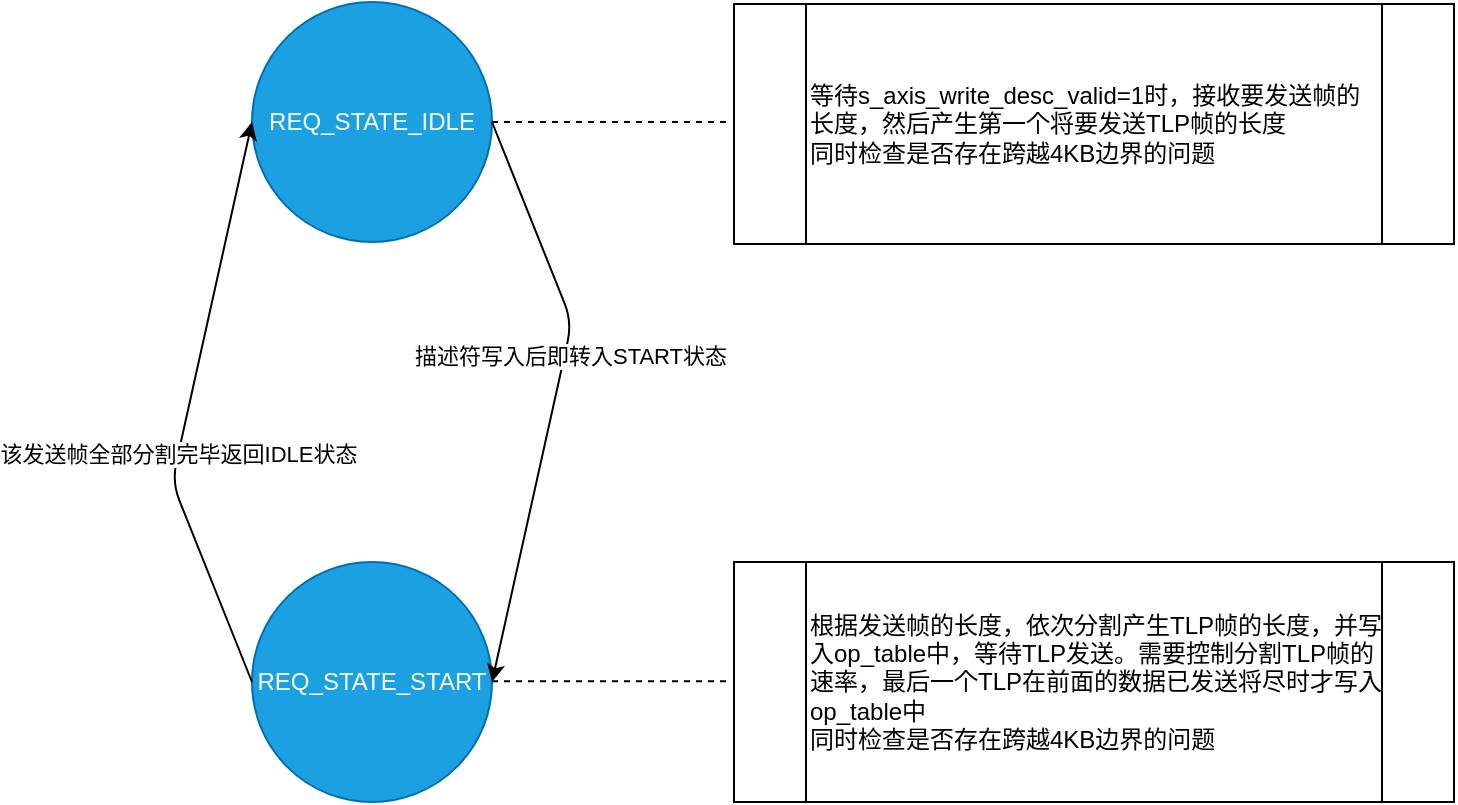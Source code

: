 <mxfile version="13.0.3" type="device" pages="6"><diagram id="6hGFLwfOUW9BJ-s0fimq" name="REQ"><mxGraphModel dx="2062" dy="1182" grid="1" gridSize="10" guides="1" tooltips="1" connect="1" arrows="1" fold="1" page="1" pageScale="1" pageWidth="1169" pageHeight="827" math="0" shadow="0"><root><mxCell id="0"/><mxCell id="1" parent="0"/><mxCell id="2" value="REQ_STATE_IDLE" style="ellipse;whiteSpace=wrap;html=1;aspect=fixed;fillColor=#1ba1e2;strokeColor=#006EAF;fontColor=#ffffff;" parent="1" vertex="1"><mxGeometry x="160" y="160" width="120" height="120" as="geometry"/></mxCell><mxCell id="3" value="REQ_STATE_START" style="ellipse;whiteSpace=wrap;html=1;aspect=fixed;fillColor=#1ba1e2;strokeColor=#006EAF;fontColor=#ffffff;" parent="1" vertex="1"><mxGeometry x="160" y="440" width="120" height="120" as="geometry"/></mxCell><mxCell id="4" value="" style="endArrow=classic;html=1;exitX=1;exitY=0.5;exitDx=0;exitDy=0;entryX=1;entryY=0.5;entryDx=0;entryDy=0;" parent="1" source="2" target="3" edge="1"><mxGeometry width="50" height="50" relative="1" as="geometry"><mxPoint x="90" y="440" as="sourcePoint"/><mxPoint x="140" y="390" as="targetPoint"/><Array as="points"><mxPoint x="320" y="320"/></Array></mxGeometry></mxCell><mxCell id="9" value="描述符写入后即转入START状态" style="edgeLabel;html=1;align=center;verticalAlign=middle;resizable=0;points=[];" parent="4" vertex="1" connectable="0"><mxGeometry x="-0.244" y="-14" relative="1" as="geometry"><mxPoint x="13" y="17" as="offset"/></mxGeometry></mxCell><mxCell id="5" value="" style="endArrow=classic;html=1;exitX=0;exitY=0.5;exitDx=0;exitDy=0;entryX=0;entryY=0.5;entryDx=0;entryDy=0;" parent="1" source="3" target="2" edge="1"><mxGeometry width="50" height="50" relative="1" as="geometry"><mxPoint x="70" y="400" as="sourcePoint"/><mxPoint x="120" y="350" as="targetPoint"/><Array as="points"><mxPoint x="120" y="400"/></Array></mxGeometry></mxCell><mxCell id="8" value="该发送帧全部分割完毕返回IDLE状态" style="edgeLabel;html=1;align=center;verticalAlign=middle;resizable=0;points=[];" parent="5" vertex="1" connectable="0"><mxGeometry x="-0.263" y="-14" relative="1" as="geometry"><mxPoint x="-11" y="-17" as="offset"/></mxGeometry></mxCell><mxCell id="6" value="&lt;div&gt;等待s_axis_write_desc_valid=1时，接收要发送帧的长度，然后产生第一个将要发送TLP帧的长度&lt;/div&gt;&lt;div&gt;同时检查是否存在跨越4KB边界的问题&lt;/div&gt;" style="shape=process;whiteSpace=wrap;html=1;backgroundOutline=1;align=left;" parent="1" vertex="1"><mxGeometry x="401" y="161" width="360" height="120" as="geometry"/></mxCell><mxCell id="7" value="&lt;div&gt;根据发送帧的长度，依次分割产生TLP帧的长度，并写入op_table中，等待TLP发送。需要控制分割TLP帧的速率，最后一个TLP在前面的数据已发送将尽时才写入op_table中&lt;/div&gt;&lt;div&gt;同时检查是否存在跨越4KB边界的问题&lt;/div&gt;" style="shape=process;whiteSpace=wrap;html=1;backgroundOutline=1;align=left;" parent="1" vertex="1"><mxGeometry x="401" y="440" width="360" height="120" as="geometry"/></mxCell><mxCell id="12" value="" style="endArrow=none;dashed=1;html=1;exitX=1;exitY=0.5;exitDx=0;exitDy=0;" parent="1" source="2" edge="1"><mxGeometry width="50" height="50" relative="1" as="geometry"><mxPoint x="330" y="270" as="sourcePoint"/><mxPoint x="400" y="220" as="targetPoint"/></mxGeometry></mxCell><mxCell id="13" value="" style="endArrow=none;dashed=1;html=1;exitX=1;exitY=0.5;exitDx=0;exitDy=0;" parent="1" edge="1"><mxGeometry width="50" height="50" relative="1" as="geometry"><mxPoint x="280" y="499.66" as="sourcePoint"/><mxPoint x="400" y="499.66" as="targetPoint"/></mxGeometry></mxCell></root></mxGraphModel></diagram><diagram id="NVg3j9P0otCw_zSlESAA" name="READ"><mxGraphModel dx="2062" dy="1182" grid="1" gridSize="10" guides="1" tooltips="1" connect="1" arrows="1" fold="1" page="1" pageScale="1" pageWidth="1169" pageHeight="827" math="0" shadow="0"><root><mxCell id="5Vj1dZ19FQX2JPdTGOuM-0"/><mxCell id="5Vj1dZ19FQX2JPdTGOuM-1" parent="5Vj1dZ19FQX2JPdTGOuM-0"/><mxCell id="vnNlfykGlUZ6fyA0-Df2-0" value="READ_STATE_IDLE" style="ellipse;whiteSpace=wrap;html=1;aspect=fixed;fillColor=#1ba1e2;strokeColor=#006EAF;fontColor=#ffffff;" parent="5Vj1dZ19FQX2JPdTGOuM-1" vertex="1"><mxGeometry x="200" y="160" width="120" height="120" as="geometry"/></mxCell><mxCell id="vnNlfykGlUZ6fyA0-Df2-1" value="READ_STATE_READ" style="ellipse;whiteSpace=wrap;html=1;aspect=fixed;fillColor=#1ba1e2;strokeColor=#006EAF;fontColor=#ffffff;" parent="5Vj1dZ19FQX2JPdTGOuM-1" vertex="1"><mxGeometry x="200" y="440" width="120" height="120" as="geometry"/></mxCell><mxCell id="vnNlfykGlUZ6fyA0-Df2-2" value="" style="endArrow=classic;html=1;exitX=1;exitY=0.5;exitDx=0;exitDy=0;entryX=1;entryY=0.5;entryDx=0;entryDy=0;" parent="5Vj1dZ19FQX2JPdTGOuM-1" source="vnNlfykGlUZ6fyA0-Df2-0" target="vnNlfykGlUZ6fyA0-Df2-1" edge="1"><mxGeometry width="50" height="50" relative="1" as="geometry"><mxPoint x="130" y="440" as="sourcePoint"/><mxPoint x="180" y="390" as="targetPoint"/><Array as="points"><mxPoint x="360" y="320"/></Array></mxGeometry></mxCell><mxCell id="vnNlfykGlUZ6fyA0-Df2-3" value="REQ状态机完成一个TLP帧的分割&lt;br&gt;即触发读状态机启动" style="edgeLabel;html=1;align=center;verticalAlign=middle;resizable=0;points=[];" parent="vnNlfykGlUZ6fyA0-Df2-2" vertex="1" connectable="0"><mxGeometry x="-0.244" y="-14" relative="1" as="geometry"><mxPoint x="13" y="17" as="offset"/></mxGeometry></mxCell><mxCell id="vnNlfykGlUZ6fyA0-Df2-4" value="" style="endArrow=classic;html=1;exitX=0;exitY=0.5;exitDx=0;exitDy=0;entryX=0;entryY=0.5;entryDx=0;entryDy=0;" parent="5Vj1dZ19FQX2JPdTGOuM-1" source="vnNlfykGlUZ6fyA0-Df2-1" target="vnNlfykGlUZ6fyA0-Df2-0" edge="1"><mxGeometry width="50" height="50" relative="1" as="geometry"><mxPoint x="110" y="400" as="sourcePoint"/><mxPoint x="160" y="350" as="targetPoint"/><Array as="points"><mxPoint x="160" y="400"/></Array></mxGeometry></mxCell><mxCell id="vnNlfykGlUZ6fyA0-Df2-5" value="没有新的TLP帧需要发送返回IDLE状态" style="edgeLabel;html=1;align=center;verticalAlign=middle;resizable=0;points=[];" parent="vnNlfykGlUZ6fyA0-Df2-4" vertex="1" connectable="0"><mxGeometry x="-0.263" y="-14" relative="1" as="geometry"><mxPoint x="-11" y="-17" as="offset"/></mxGeometry></mxCell><mxCell id="vnNlfykGlUZ6fyA0-Df2-6" value="&lt;div&gt;生成TLP帧头的需要的信息，然后转入READ状态&lt;/div&gt;" style="shape=process;whiteSpace=wrap;html=1;backgroundOutline=1;align=left;" parent="5Vj1dZ19FQX2JPdTGOuM-1" vertex="1"><mxGeometry x="441" y="161" width="360" height="120" as="geometry"/></mxCell><mxCell id="vnNlfykGlUZ6fyA0-Df2-7" value="&lt;div&gt;更新每个周期的读地址信息，先产生read_ram_mask状态，然后下一个时钟生成ram_rd_cmd_addr&lt;/div&gt;" style="shape=process;whiteSpace=wrap;html=1;backgroundOutline=1;align=left;" parent="5Vj1dZ19FQX2JPdTGOuM-1" vertex="1"><mxGeometry x="441" y="440" width="360" height="120" as="geometry"/></mxCell><mxCell id="vnNlfykGlUZ6fyA0-Df2-8" value="" style="endArrow=none;dashed=1;html=1;exitX=1;exitY=0.5;exitDx=0;exitDy=0;" parent="5Vj1dZ19FQX2JPdTGOuM-1" source="vnNlfykGlUZ6fyA0-Df2-0" edge="1"><mxGeometry width="50" height="50" relative="1" as="geometry"><mxPoint x="370" y="270" as="sourcePoint"/><mxPoint x="440" y="220" as="targetPoint"/></mxGeometry></mxCell><mxCell id="vnNlfykGlUZ6fyA0-Df2-9" value="" style="endArrow=none;dashed=1;html=1;exitX=1;exitY=0.5;exitDx=0;exitDy=0;" parent="5Vj1dZ19FQX2JPdTGOuM-1" edge="1"><mxGeometry width="50" height="50" relative="1" as="geometry"><mxPoint x="320" y="499.66" as="sourcePoint"/><mxPoint x="440" y="499.66" as="targetPoint"/></mxGeometry></mxCell><mxCell id="vnNlfykGlUZ6fyA0-Df2-10" value="" style="endArrow=classic;html=1;entryX=0.885;entryY=0.813;entryDx=0;entryDy=0;entryPerimeter=0;exitX=0;exitY=1;exitDx=0;exitDy=0;" parent="5Vj1dZ19FQX2JPdTGOuM-1" source="vnNlfykGlUZ6fyA0-Df2-1" target="vnNlfykGlUZ6fyA0-Df2-1" edge="1"><mxGeometry width="50" height="50" relative="1" as="geometry"><mxPoint x="190" y="550" as="sourcePoint"/><mxPoint x="310" y="610" as="targetPoint"/><Array as="points"><mxPoint x="220" y="590"/><mxPoint x="306" y="590"/></Array></mxGeometry></mxCell><mxCell id="vnNlfykGlUZ6fyA0-Df2-11" value="遇到TLP帧的最后一个周期，则继续保持在READ状态" style="text;html=1;strokeColor=none;fillColor=none;align=center;verticalAlign=middle;whiteSpace=wrap;rounded=0;" parent="5Vj1dZ19FQX2JPdTGOuM-1" vertex="1"><mxGeometry x="190" y="590" width="160" height="30" as="geometry"/></mxCell></root></mxGraphModel></diagram><diagram id="BBhOqeqIHzgmWsxenNBh" name="TLP"><mxGraphModel dx="1178" dy="675" grid="1" gridSize="10" guides="1" tooltips="1" connect="1" arrows="1" fold="1" page="1" pageScale="1" pageWidth="1169" pageHeight="827" math="0" shadow="0"><root><mxCell id="tiWSGL9DixkVMcGbDmW0-0"/><mxCell id="tiWSGL9DixkVMcGbDmW0-1" parent="tiWSGL9DixkVMcGbDmW0-0"/><mxCell id="sSo0QdIcDtYJhz7en9-v-0" value="TLP_STATE_IDLE" style="ellipse;whiteSpace=wrap;html=1;aspect=fixed;fillColor=#1ba1e2;strokeColor=#006EAF;fontColor=#ffffff;" parent="tiWSGL9DixkVMcGbDmW0-1" vertex="1"><mxGeometry x="160" y="239" width="120" height="120" as="geometry"/></mxCell><mxCell id="sSo0QdIcDtYJhz7en9-v-1" value="TLP_STATE_&lt;br&gt;PASSTHROUGH" style="ellipse;whiteSpace=wrap;html=1;aspect=fixed;fillColor=#1ba1e2;strokeColor=#006EAF;fontColor=#ffffff;" parent="tiWSGL9DixkVMcGbDmW0-1" vertex="1"><mxGeometry x="160" y="519" width="120" height="120" as="geometry"/></mxCell><mxCell id="sSo0QdIcDtYJhz7en9-v-3" value="" style="endArrow=classic;html=1;exitX=0;exitY=0.5;exitDx=0;exitDy=0;entryX=0;entryY=0.5;entryDx=0;entryDy=0;" parent="tiWSGL9DixkVMcGbDmW0-1" source="sSo0QdIcDtYJhz7en9-v-1" target="sSo0QdIcDtYJhz7en9-v-0" edge="1"><mxGeometry width="50" height="50" relative="1" as="geometry"><mxPoint x="70" y="479" as="sourcePoint"/><mxPoint x="120" y="429" as="targetPoint"/><Array as="points"><mxPoint x="120" y="479"/></Array></mxGeometry></mxCell><mxCell id="LpI064rCbZy7wkVpnufJ-3" value="TLP帧发送结束后返回IDLE" style="edgeLabel;html=1;align=center;verticalAlign=middle;resizable=0;points=[];" parent="sSo0QdIcDtYJhz7en9-v-3" vertex="1" connectable="0"><mxGeometry x="-0.344" y="3" relative="1" as="geometry"><mxPoint as="offset"/></mxGeometry></mxCell><mxCell id="sSo0QdIcDtYJhz7en9-v-4" value="TLP_STATE_&lt;br&gt;HEADER_1" style="ellipse;whiteSpace=wrap;html=1;aspect=fixed;fillColor=#1ba1e2;strokeColor=#006EAF;fontColor=#ffffff;" parent="tiWSGL9DixkVMcGbDmW0-1" vertex="1"><mxGeometry x="520" y="239" width="120" height="120" as="geometry"/></mxCell><mxCell id="sSo0QdIcDtYJhz7en9-v-5" value="TLP_STATE_&lt;br&gt;TRANSFER" style="ellipse;whiteSpace=wrap;html=1;aspect=fixed;fillColor=#1ba1e2;strokeColor=#006EAF;fontColor=#ffffff;" parent="tiWSGL9DixkVMcGbDmW0-1" vertex="1"><mxGeometry x="520" y="519" width="120" height="120" as="geometry"/></mxCell><mxCell id="sSo0QdIcDtYJhz7en9-v-6" value="" style="endArrow=classic;html=1;exitX=0.5;exitY=1;exitDx=0;exitDy=0;entryX=0.5;entryY=0;entryDx=0;entryDy=0;" parent="tiWSGL9DixkVMcGbDmW0-1" source="sSo0QdIcDtYJhz7en9-v-4" target="sSo0QdIcDtYJhz7en9-v-5" edge="1"><mxGeometry width="50" height="50" relative="1" as="geometry"><mxPoint x="460" y="469" as="sourcePoint"/><mxPoint x="510" y="419" as="targetPoint"/></mxGeometry></mxCell><mxCell id="LpI064rCbZy7wkVpnufJ-7" value="如果ready有效，且不是tlast状态，&lt;br&gt;则转移到TRANSFER状态" style="edgeLabel;html=1;align=center;verticalAlign=middle;resizable=0;points=[];" parent="sSo0QdIcDtYJhz7en9-v-6" vertex="1" connectable="0"><mxGeometry x="-0.312" y="1" relative="1" as="geometry"><mxPoint as="offset"/></mxGeometry></mxCell><mxCell id="sSo0QdIcDtYJhz7en9-v-7" value="" style="endArrow=classic;html=1;exitX=1;exitY=0.5;exitDx=0;exitDy=0;entryX=0;entryY=0.5;entryDx=0;entryDy=0;" parent="tiWSGL9DixkVMcGbDmW0-1" source="sSo0QdIcDtYJhz7en9-v-0" target="sSo0QdIcDtYJhz7en9-v-4" edge="1"><mxGeometry width="50" height="50" relative="1" as="geometry"><mxPoint x="390" y="309" as="sourcePoint"/><mxPoint x="510" y="419" as="targetPoint"/></mxGeometry></mxCell><mxCell id="LpI064rCbZy7wkVpnufJ-2" value="如果op_table中有待发送的TLP帧&lt;br&gt;则转移到HEADER状态" style="edgeLabel;html=1;align=center;verticalAlign=middle;resizable=0;points=[];" parent="sSo0QdIcDtYJhz7en9-v-7" vertex="1" connectable="0"><mxGeometry x="-0.317" y="1" relative="1" as="geometry"><mxPoint x="28" y="1" as="offset"/></mxGeometry></mxCell><mxCell id="sSo0QdIcDtYJhz7en9-v-8" value="" style="endArrow=classic;html=1;exitX=0;exitY=0.5;exitDx=0;exitDy=0;" parent="tiWSGL9DixkVMcGbDmW0-1" source="sSo0QdIcDtYJhz7en9-v-5" target="sSo0QdIcDtYJhz7en9-v-0" edge="1"><mxGeometry width="50" height="50" relative="1" as="geometry"><mxPoint x="420" y="639" as="sourcePoint"/><mxPoint x="470" y="589" as="targetPoint"/></mxGeometry></mxCell><mxCell id="sSo0QdIcDtYJhz7en9-v-9" value="" style="endArrow=classic;html=1;exitX=0.5;exitY=1;exitDx=0;exitDy=0;entryX=0.5;entryY=0;entryDx=0;entryDy=0;" parent="tiWSGL9DixkVMcGbDmW0-1" source="sSo0QdIcDtYJhz7en9-v-0" target="sSo0QdIcDtYJhz7en9-v-1" edge="1"><mxGeometry width="50" height="50" relative="1" as="geometry"><mxPoint x="290" y="509" as="sourcePoint"/><mxPoint x="340" y="459" as="targetPoint"/></mxGeometry></mxCell><mxCell id="LpI064rCbZy7wkVpnufJ-1" value="m_axis_rq_tready信号有效，&lt;br&gt;且s_axis_rq有多个节拍的数据&lt;br&gt;要发送数" style="edgeLabel;html=1;align=center;verticalAlign=middle;resizable=0;points=[];" parent="sSo0QdIcDtYJhz7en9-v-9" vertex="1" connectable="0"><mxGeometry x="-0.175" y="1" relative="1" as="geometry"><mxPoint as="offset"/></mxGeometry></mxCell><mxCell id="sSo0QdIcDtYJhz7en9-v-10" value="" style="endArrow=classic;html=1;exitX=1;exitY=0.5;exitDx=0;exitDy=0;" parent="tiWSGL9DixkVMcGbDmW0-1" source="sSo0QdIcDtYJhz7en9-v-5" edge="1"><mxGeometry width="50" height="50" relative="1" as="geometry"><mxPoint x="460" y="469" as="sourcePoint"/><mxPoint x="622" y="341" as="targetPoint"/><Array as="points"><mxPoint x="680" y="439"/></Array></mxGeometry></mxCell><mxCell id="LpI064rCbZy7wkVpnufJ-10" value="有发送数据，且tlast有效，&lt;br&gt;则返回HEADER状态" style="edgeLabel;html=1;align=center;verticalAlign=middle;resizable=0;points=[];" parent="sSo0QdIcDtYJhz7en9-v-10" vertex="1" connectable="0"><mxGeometry x="-0.045" y="-4" relative="1" as="geometry"><mxPoint as="offset"/></mxGeometry></mxCell><mxCell id="sSo0QdIcDtYJhz7en9-v-11" value="" style="endArrow=classic;html=1;entryX=0.5;entryY=0;entryDx=0;entryDy=0;exitX=0.5;exitY=0;exitDx=0;exitDy=0;" parent="tiWSGL9DixkVMcGbDmW0-1" source="sSo0QdIcDtYJhz7en9-v-4" target="sSo0QdIcDtYJhz7en9-v-0" edge="1"><mxGeometry width="50" height="50" relative="1" as="geometry"><mxPoint x="460" y="389" as="sourcePoint"/><mxPoint x="510" y="339" as="targetPoint"/><Array as="points"><mxPoint x="400" y="189"/></Array></mxGeometry></mxCell><mxCell id="LpI064rCbZy7wkVpnufJ-8" value="如果是tlast状态，且op_table中没有继续&lt;br&gt;要发送的TLP帧，则转入IDLE状态" style="edgeLabel;html=1;align=center;verticalAlign=middle;resizable=0;points=[];" parent="sSo0QdIcDtYJhz7en9-v-11" vertex="1" connectable="0"><mxGeometry x="0.22" y="2" relative="1" as="geometry"><mxPoint x="49.15" as="offset"/></mxGeometry></mxCell><mxCell id="LpI064rCbZy7wkVpnufJ-0" value="传输s_axis_rq通道的数据，如果只有一个tlast，则仍保留在IDLE状态，否则转移到PASSTHROUGH状态&lt;br&gt;提取op_table中数据给HEADER状态发送TLP帧使用" style="shape=process;whiteSpace=wrap;html=1;backgroundOutline=1;align=left;" parent="tiWSGL9DixkVMcGbDmW0-1" vertex="1"><mxGeometry x="80" y="40" width="320" height="120" as="geometry"/></mxCell><mxCell id="LpI064rCbZy7wkVpnufJ-4" value="传输s_axis_rq的数据到m_axis_rq接口" style="shape=process;whiteSpace=wrap;html=1;backgroundOutline=1;align=left;" parent="tiWSGL9DixkVMcGbDmW0-1" vertex="1"><mxGeometry x="80" y="680" width="320" height="120" as="geometry"/></mxCell><mxCell id="LpI064rCbZy7wkVpnufJ-5" value="发送第一个beat的TLP描述符和可携带其他数据，更新dowd_count、cycle_count、last_cycle等状态，如果tlast信号有效，则不转移到IDLE状态，直接开始新的HEADER的处理过程" style="shape=process;whiteSpace=wrap;html=1;backgroundOutline=1;align=left;" parent="tiWSGL9DixkVMcGbDmW0-1" vertex="1"><mxGeometry x="760" y="119" width="320" height="120" as="geometry"/></mxCell><mxCell id="LpI064rCbZy7wkVpnufJ-6" value="继续发送TLP帧的剩余部分，更新dowd_count、cycle_count、last_cycle等状态，如果tlast信号有效，当还有继续发送的TLP帧时，则转移到HEADER状态，否则回到IDLE状态" style="shape=process;whiteSpace=wrap;html=1;backgroundOutline=1;align=left;" parent="tiWSGL9DixkVMcGbDmW0-1" vertex="1"><mxGeometry x="760" y="639" width="320" height="120" as="geometry"/></mxCell><mxCell id="LpI064rCbZy7wkVpnufJ-9" value="如果没有发送数据时&lt;br&gt;返回IDLE状态" style="text;html=1;align=center;verticalAlign=middle;resizable=0;points=[];autosize=1;" parent="tiWSGL9DixkVMcGbDmW0-1" vertex="1"><mxGeometry x="355" y="460" width="120" height="30" as="geometry"/></mxCell><mxCell id="LpI064rCbZy7wkVpnufJ-11" value="" style="endArrow=none;dashed=1;html=1;exitX=1;exitY=0.5;exitDx=0;exitDy=0;entryX=0;entryY=0.5;entryDx=0;entryDy=0;" parent="tiWSGL9DixkVMcGbDmW0-1" source="sSo0QdIcDtYJhz7en9-v-4" target="LpI064rCbZy7wkVpnufJ-5" edge="1"><mxGeometry width="50" height="50" relative="1" as="geometry"><mxPoint x="650" y="290" as="sourcePoint"/><mxPoint x="700" y="240" as="targetPoint"/></mxGeometry></mxCell><mxCell id="LpI064rCbZy7wkVpnufJ-12" value="" style="endArrow=none;dashed=1;html=1;exitX=1;exitY=0.5;exitDx=0;exitDy=0;entryX=0;entryY=0.5;entryDx=0;entryDy=0;" parent="tiWSGL9DixkVMcGbDmW0-1" source="sSo0QdIcDtYJhz7en9-v-5" target="LpI064rCbZy7wkVpnufJ-6" edge="1"><mxGeometry width="50" height="50" relative="1" as="geometry"><mxPoint x="680" y="620" as="sourcePoint"/><mxPoint x="730" y="570" as="targetPoint"/></mxGeometry></mxCell><mxCell id="LpI064rCbZy7wkVpnufJ-13" value="" style="endArrow=none;dashed=1;html=1;" parent="tiWSGL9DixkVMcGbDmW0-1" target="sSo0QdIcDtYJhz7en9-v-1" edge="1"><mxGeometry width="50" height="50" relative="1" as="geometry"><mxPoint x="219" y="682" as="sourcePoint"/><mxPoint x="350" y="620" as="targetPoint"/></mxGeometry></mxCell><mxCell id="LpI064rCbZy7wkVpnufJ-14" value="" style="endArrow=none;dashed=1;html=1;exitX=0.5;exitY=0;exitDx=0;exitDy=0;" parent="tiWSGL9DixkVMcGbDmW0-1" source="sSo0QdIcDtYJhz7en9-v-0" edge="1"><mxGeometry width="50" height="50" relative="1" as="geometry"><mxPoint x="100" y="250" as="sourcePoint"/><mxPoint x="220" y="160" as="targetPoint"/></mxGeometry></mxCell><mxCell id="LT_KoKn6-XeFHFMecgcI-0" value="TLP_STATE_&lt;br&gt;HEADER_2" style="ellipse;whiteSpace=wrap;html=1;aspect=fixed;fillColor=#1ba1e2;strokeColor=#006EAF;fontColor=#ffffff;" vertex="1" parent="tiWSGL9DixkVMcGbDmW0-1"><mxGeometry x="760" y="359" width="120" height="120" as="geometry"/></mxCell><mxCell id="LT_KoKn6-XeFHFMecgcI-1" value="" style="endArrow=classic;html=1;entryX=0.475;entryY=-0.003;entryDx=0;entryDy=0;exitX=1;exitY=0.5;exitDx=0;exitDy=0;entryPerimeter=0;" edge="1" parent="tiWSGL9DixkVMcGbDmW0-1" source="sSo0QdIcDtYJhz7en9-v-4" target="LT_KoKn6-XeFHFMecgcI-0"><mxGeometry width="50" height="50" relative="1" as="geometry"><mxPoint x="641" y="320" as="sourcePoint"/><mxPoint x="870" y="290" as="targetPoint"/><Array as="points"><mxPoint x="817" y="299"/></Array></mxGeometry></mxCell><mxCell id="LT_KoKn6-XeFHFMecgcI-2" value="" style="endArrow=classic;html=1;exitX=0.5;exitY=1;exitDx=0;exitDy=0;" edge="1" parent="tiWSGL9DixkVMcGbDmW0-1" source="LT_KoKn6-XeFHFMecgcI-0"><mxGeometry width="50" height="50" relative="1" as="geometry"><mxPoint x="860" y="479" as="sourcePoint"/><mxPoint x="640" y="579" as="targetPoint"/><Array as="points"><mxPoint x="820" y="579"/></Array></mxGeometry></mxCell><mxCell id="LT_KoKn6-XeFHFMecgcI-3" value="仅在64位总线时发送帧头的剩余部分" style="shape=process;whiteSpace=wrap;html=1;backgroundOutline=1;align=left;" vertex="1" parent="tiWSGL9DixkVMcGbDmW0-1"><mxGeometry x="920" y="359" width="160" height="120" as="geometry"/></mxCell><mxCell id="LT_KoKn6-XeFHFMecgcI-4" value="" style="endArrow=none;dashed=1;html=1;exitX=1;exitY=0.5;exitDx=0;exitDy=0;entryX=0;entryY=0.5;entryDx=0;entryDy=0;" edge="1" parent="tiWSGL9DixkVMcGbDmW0-1" source="LT_KoKn6-XeFHFMecgcI-0" target="LT_KoKn6-XeFHFMecgcI-3"><mxGeometry width="50" height="50" relative="1" as="geometry"><mxPoint x="910" y="330" as="sourcePoint"/><mxPoint x="960" y="280" as="targetPoint"/></mxGeometry></mxCell></root></mxGraphModel></diagram><diagram id="WBiCVY9T0Ne30Q3SJRIA" name="Arbit_State"><mxGraphModel dx="1422" dy="815" grid="1" gridSize="10" guides="1" tooltips="1" connect="1" arrows="1" fold="1" page="1" pageScale="1" pageWidth="1169" pageHeight="827" math="0" shadow="0"><root><mxCell id="9-qLO76792TjfWr4qSRk-0"/><mxCell id="9-qLO76792TjfWr4qSRk-1" parent="9-qLO76792TjfWr4qSRk-0"/><mxCell id="WOnN8b-8eLiWBzx6BmVe-0" value="STATE_IDLE0" style="ellipse;whiteSpace=wrap;html=1;aspect=fixed;fillColor=#1ba1e2;strokeColor=#006EAF;fontColor=#ffffff;" vertex="1" parent="9-qLO76792TjfWr4qSRk-1"><mxGeometry x="120" y="360" width="120" height="120" as="geometry"/></mxCell><mxCell id="WOnN8b-8eLiWBzx6BmVe-1" value="STATE_READ" style="ellipse;whiteSpace=wrap;html=1;aspect=fixed;fillColor=#1ba1e2;strokeColor=#006EAF;fontColor=#ffffff;" vertex="1" parent="9-qLO76792TjfWr4qSRk-1"><mxGeometry x="400" y="520" width="120" height="120" as="geometry"/></mxCell><mxCell id="WOnN8b-8eLiWBzx6BmVe-6" value="&lt;div&gt;发出写描述符的使能和数据，如果ready信号有效，则数据完成描述符的写入并进行状态转移&lt;/div&gt;&lt;div&gt;根据帧长，生成写host RAM的地址和分段式RAM的地址&lt;/div&gt;" style="shape=process;whiteSpace=wrap;html=1;backgroundOutline=1;align=left;" vertex="1" parent="9-qLO76792TjfWr4qSRk-1"><mxGeometry x="640" y="200" width="360" height="120" as="geometry"/></mxCell><mxCell id="WOnN8b-8eLiWBzx6BmVe-7" value="&lt;div&gt;产生读FIFO的使能信号，由于FIFO的位宽是RQ数据宽度的2倍，读使能信号是每2个时钟产生1个有效信号&lt;/div&gt;" style="shape=process;whiteSpace=wrap;html=1;backgroundOutline=1;align=left;" vertex="1" parent="9-qLO76792TjfWr4qSRk-1"><mxGeometry x="640" y="520" width="360" height="120" as="geometry"/></mxCell><mxCell id="WOnN8b-8eLiWBzx6BmVe-12" value="STATE_ARBIT" style="ellipse;whiteSpace=wrap;html=1;aspect=fixed;fillColor=#1ba1e2;strokeColor=#006EAF;fontColor=#ffffff;" vertex="1" parent="9-qLO76792TjfWr4qSRk-1"><mxGeometry x="400" y="200" width="120" height="120" as="geometry"/></mxCell><mxCell id="WOnN8b-8eLiWBzx6BmVe-13" value="" style="endArrow=classic;html=1;" edge="1" parent="9-qLO76792TjfWr4qSRk-1"><mxGeometry width="50" height="50" relative="1" as="geometry"><mxPoint x="180" y="360" as="sourcePoint"/><mxPoint x="399" y="260" as="targetPoint"/><Array as="points"><mxPoint x="180" y="260"/></Array></mxGeometry></mxCell><mxCell id="WOnN8b-8eLiWBzx6BmVe-18" value="如果有数据请求" style="edgeLabel;html=1;align=center;verticalAlign=middle;resizable=0;points=[];" vertex="1" connectable="0" parent="WOnN8b-8eLiWBzx6BmVe-13"><mxGeometry x="-0.373" y="-34" relative="1" as="geometry"><mxPoint x="60" y="-34" as="offset"/></mxGeometry></mxCell><mxCell id="WOnN8b-8eLiWBzx6BmVe-14" value="" style="endArrow=classic;html=1;" edge="1" parent="9-qLO76792TjfWr4qSRk-1" source="WOnN8b-8eLiWBzx6BmVe-12" target="WOnN8b-8eLiWBzx6BmVe-0"><mxGeometry width="50" height="50" relative="1" as="geometry"><mxPoint x="340" y="410" as="sourcePoint"/><mxPoint x="390" y="360" as="targetPoint"/></mxGeometry></mxCell><mxCell id="WOnN8b-8eLiWBzx6BmVe-22" value="&lt;span style=&quot;background-color: rgb(248 , 249 , 250) ; line-height: 100%&quot;&gt;&lt;font style=&quot;font-size: 11px&quot;&gt;如果无请求&lt;/font&gt;&lt;/span&gt;" style="edgeLabel;html=1;align=center;verticalAlign=middle;resizable=0;points=[];rotation=-30;" vertex="1" connectable="0" parent="WOnN8b-8eLiWBzx6BmVe-14"><mxGeometry x="-0.054" y="1" relative="1" as="geometry"><mxPoint as="offset"/></mxGeometry></mxCell><mxCell id="WOnN8b-8eLiWBzx6BmVe-15" value="" style="endArrow=classic;html=1;exitX=0.035;exitY=0.308;exitDx=0;exitDy=0;exitPerimeter=0;" edge="1" parent="9-qLO76792TjfWr4qSRk-1" source="WOnN8b-8eLiWBzx6BmVe-1" target="WOnN8b-8eLiWBzx6BmVe-0"><mxGeometry width="50" height="50" relative="1" as="geometry"><mxPoint x="402" y="556" as="sourcePoint"/><mxPoint x="360" y="520" as="targetPoint"/></mxGeometry></mxCell><mxCell id="WOnN8b-8eLiWBzx6BmVe-23" value="如果有确认但是无请求" style="edgeLabel;html=1;align=center;verticalAlign=middle;resizable=0;points=[];rotation=30;" vertex="1" connectable="0" parent="WOnN8b-8eLiWBzx6BmVe-15"><mxGeometry x="0.157" relative="1" as="geometry"><mxPoint x="5.81" y="4.14" as="offset"/></mxGeometry></mxCell><mxCell id="WOnN8b-8eLiWBzx6BmVe-16" value="" style="endArrow=classic;html=1;exitX=0.5;exitY=0;exitDx=0;exitDy=0;entryX=0.5;entryY=1;entryDx=0;entryDy=0;" edge="1" parent="9-qLO76792TjfWr4qSRk-1" source="WOnN8b-8eLiWBzx6BmVe-1" target="WOnN8b-8eLiWBzx6BmVe-12"><mxGeometry width="50" height="50" relative="1" as="geometry"><mxPoint x="572.99" y="465.69" as="sourcePoint"/><mxPoint x="399.998" y="359.999" as="targetPoint"/></mxGeometry></mxCell><mxCell id="WOnN8b-8eLiWBzx6BmVe-20" value="如果&lt;br&gt;有&lt;br&gt;确认&lt;br&gt;并且&lt;br&gt;有&lt;br&gt;请求" style="edgeLabel;html=1;align=center;verticalAlign=middle;resizable=0;points=[];" vertex="1" connectable="0" parent="WOnN8b-8eLiWBzx6BmVe-16"><mxGeometry x="0.202" relative="1" as="geometry"><mxPoint as="offset"/></mxGeometry></mxCell><mxCell id="WOnN8b-8eLiWBzx6BmVe-17" value="" style="endArrow=classic;html=1;exitX=1;exitY=0.5;exitDx=0;exitDy=0;entryX=1;entryY=0.5;entryDx=0;entryDy=0;" edge="1" parent="9-qLO76792TjfWr4qSRk-1" source="WOnN8b-8eLiWBzx6BmVe-12" target="WOnN8b-8eLiWBzx6BmVe-1"><mxGeometry width="50" height="50" relative="1" as="geometry"><mxPoint x="520" y="400" as="sourcePoint"/><mxPoint x="570" y="350" as="targetPoint"/><Array as="points"><mxPoint x="560" y="260"/><mxPoint x="560" y="580"/></Array></mxGeometry></mxCell><mxCell id="WOnN8b-8eLiWBzx6BmVe-19" value="如果&lt;br&gt;请求&lt;br&gt;获得&lt;br&gt;授权" style="edgeLabel;html=1;align=center;verticalAlign=middle;resizable=0;points=[];" vertex="1" connectable="0" parent="WOnN8b-8eLiWBzx6BmVe-17"><mxGeometry x="-0.261" y="1" relative="1" as="geometry"><mxPoint y="32" as="offset"/></mxGeometry></mxCell><mxCell id="WOnN8b-8eLiWBzx6BmVe-24" value="" style="endArrow=none;dashed=1;html=1;exitX=0.983;exitY=0.351;exitDx=0;exitDy=0;exitPerimeter=0;entryX=0;entryY=0.333;entryDx=0;entryDy=0;entryPerimeter=0;" edge="1" parent="9-qLO76792TjfWr4qSRk-1" source="WOnN8b-8eLiWBzx6BmVe-12" target="WOnN8b-8eLiWBzx6BmVe-6"><mxGeometry width="50" height="50" relative="1" as="geometry"><mxPoint x="540" y="210" as="sourcePoint"/><mxPoint x="590" y="160" as="targetPoint"/></mxGeometry></mxCell><mxCell id="WOnN8b-8eLiWBzx6BmVe-25" value="" style="endArrow=none;dashed=1;html=1;entryX=0.001;entryY=0.675;entryDx=0;entryDy=0;entryPerimeter=0;exitX=0.964;exitY=0.67;exitDx=0;exitDy=0;exitPerimeter=0;" edge="1" parent="9-qLO76792TjfWr4qSRk-1" source="WOnN8b-8eLiWBzx6BmVe-1" target="WOnN8b-8eLiWBzx6BmVe-7"><mxGeometry width="50" height="50" relative="1" as="geometry"><mxPoint x="540" y="680" as="sourcePoint"/><mxPoint x="590" y="630" as="targetPoint"/></mxGeometry></mxCell></root></mxGraphModel></diagram><diagram id="01XWynPs10Lev1ISTvEQ" name="时序分配"><mxGraphModel dx="3716" dy="1182" grid="1" gridSize="10" guides="1" tooltips="1" connect="1" arrows="1" fold="1" page="1" pageScale="1" pageWidth="1654" pageHeight="1169" math="0" shadow="0"><root><mxCell id="6hfHnfxOojb6UQqAD75r-0"/><mxCell id="6hfHnfxOojb6UQqAD75r-1" parent="6hfHnfxOojb6UQqAD75r-0"/><mxCell id="6hfHnfxOojb6UQqAD75r-4" value="" style="shape=partialRectangle;whiteSpace=wrap;html=1;top=0;bottom=0;fillColor=none;" parent="6hfHnfxOojb6UQqAD75r-1" vertex="1"><mxGeometry x="80" y="140" width="80" height="60" as="geometry"/></mxCell><mxCell id="6hfHnfxOojb6UQqAD75r-5" value="" style="shape=partialRectangle;whiteSpace=wrap;html=1;top=0;bottom=0;fillColor=none;" parent="6hfHnfxOojb6UQqAD75r-1" vertex="1"><mxGeometry x="240" y="140" width="80" height="60" as="geometry"/></mxCell><mxCell id="6hfHnfxOojb6UQqAD75r-6" value="" style="shape=partialRectangle;whiteSpace=wrap;html=1;top=0;bottom=0;fillColor=none;" parent="6hfHnfxOojb6UQqAD75r-1" vertex="1"><mxGeometry x="400" y="140" width="80" height="60" as="geometry"/></mxCell><mxCell id="6hfHnfxOojb6UQqAD75r-7" value="" style="shape=partialRectangle;whiteSpace=wrap;html=1;top=0;bottom=0;fillColor=none;" parent="6hfHnfxOojb6UQqAD75r-1" vertex="1"><mxGeometry x="560" y="140" width="80" height="60" as="geometry"/></mxCell><mxCell id="6hfHnfxOojb6UQqAD75r-8" value="" style="shape=partialRectangle;whiteSpace=wrap;html=1;top=0;bottom=0;fillColor=none;" parent="6hfHnfxOojb6UQqAD75r-1" vertex="1"><mxGeometry x="720" y="140" width="80" height="60" as="geometry"/></mxCell><mxCell id="6hfHnfxOojb6UQqAD75r-9" value="" style="shape=partialRectangle;whiteSpace=wrap;html=1;top=0;bottom=0;fillColor=none;" parent="6hfHnfxOojb6UQqAD75r-1" vertex="1"><mxGeometry x="880" y="140" width="80" height="60" as="geometry"/></mxCell><mxCell id="6hfHnfxOojb6UQqAD75r-10" value="" style="shape=partialRectangle;whiteSpace=wrap;html=1;top=0;bottom=0;fillColor=none;" parent="6hfHnfxOojb6UQqAD75r-1" vertex="1"><mxGeometry x="1040" y="140" width="80" height="60" as="geometry"/></mxCell><mxCell id="6hfHnfxOojb6UQqAD75r-11" value="" style="endArrow=none;html=1;" parent="6hfHnfxOojb6UQqAD75r-1" edge="1"><mxGeometry width="50" height="50" relative="1" as="geometry"><mxPoint y="199.31" as="sourcePoint"/><mxPoint x="80" y="199.31" as="targetPoint"/></mxGeometry></mxCell><mxCell id="6hfHnfxOojb6UQqAD75r-12" value="" style="endArrow=none;html=1;" parent="6hfHnfxOojb6UQqAD75r-1" edge="1"><mxGeometry width="50" height="50" relative="1" as="geometry"><mxPoint x="80" y="140.0" as="sourcePoint"/><mxPoint x="160" y="140.0" as="targetPoint"/></mxGeometry></mxCell><mxCell id="6hfHnfxOojb6UQqAD75r-13" value="" style="endArrow=none;html=1;" parent="6hfHnfxOojb6UQqAD75r-1" edge="1"><mxGeometry width="50" height="50" relative="1" as="geometry"><mxPoint x="160" y="200.0" as="sourcePoint"/><mxPoint x="240" y="200.0" as="targetPoint"/></mxGeometry></mxCell><mxCell id="6hfHnfxOojb6UQqAD75r-14" value="" style="endArrow=none;html=1;" parent="6hfHnfxOojb6UQqAD75r-1" edge="1"><mxGeometry width="50" height="50" relative="1" as="geometry"><mxPoint x="240" y="140" as="sourcePoint"/><mxPoint x="320" y="140" as="targetPoint"/></mxGeometry></mxCell><mxCell id="6hfHnfxOojb6UQqAD75r-15" value="" style="endArrow=none;html=1;" parent="6hfHnfxOojb6UQqAD75r-1" edge="1"><mxGeometry width="50" height="50" relative="1" as="geometry"><mxPoint x="320" y="200" as="sourcePoint"/><mxPoint x="400" y="200" as="targetPoint"/></mxGeometry></mxCell><mxCell id="6hfHnfxOojb6UQqAD75r-16" value="" style="endArrow=none;html=1;" parent="6hfHnfxOojb6UQqAD75r-1" edge="1"><mxGeometry width="50" height="50" relative="1" as="geometry"><mxPoint x="480" y="200" as="sourcePoint"/><mxPoint x="560" y="200" as="targetPoint"/></mxGeometry></mxCell><mxCell id="6hfHnfxOojb6UQqAD75r-17" value="" style="endArrow=none;html=1;" parent="6hfHnfxOojb6UQqAD75r-1" edge="1"><mxGeometry width="50" height="50" relative="1" as="geometry"><mxPoint x="640" y="199.31" as="sourcePoint"/><mxPoint x="720" y="199.31" as="targetPoint"/></mxGeometry></mxCell><mxCell id="6hfHnfxOojb6UQqAD75r-18" value="" style="endArrow=none;html=1;" parent="6hfHnfxOojb6UQqAD75r-1" edge="1"><mxGeometry width="50" height="50" relative="1" as="geometry"><mxPoint x="400" y="140" as="sourcePoint"/><mxPoint x="480" y="140" as="targetPoint"/></mxGeometry></mxCell><mxCell id="6hfHnfxOojb6UQqAD75r-19" value="" style="endArrow=none;html=1;" parent="6hfHnfxOojb6UQqAD75r-1" edge="1"><mxGeometry width="50" height="50" relative="1" as="geometry"><mxPoint x="560" y="140" as="sourcePoint"/><mxPoint x="640" y="140" as="targetPoint"/></mxGeometry></mxCell><mxCell id="6hfHnfxOojb6UQqAD75r-20" value="" style="endArrow=none;html=1;" parent="6hfHnfxOojb6UQqAD75r-1" edge="1"><mxGeometry width="50" height="50" relative="1" as="geometry"><mxPoint x="720" y="140" as="sourcePoint"/><mxPoint x="800" y="140" as="targetPoint"/></mxGeometry></mxCell><mxCell id="6hfHnfxOojb6UQqAD75r-21" value="" style="endArrow=none;html=1;" parent="6hfHnfxOojb6UQqAD75r-1" edge="1"><mxGeometry width="50" height="50" relative="1" as="geometry"><mxPoint x="880.0" y="140" as="sourcePoint"/><mxPoint x="960.0" y="140" as="targetPoint"/></mxGeometry></mxCell><mxCell id="6hfHnfxOojb6UQqAD75r-22" value="" style="endArrow=none;html=1;" parent="6hfHnfxOojb6UQqAD75r-1" edge="1"><mxGeometry width="50" height="50" relative="1" as="geometry"><mxPoint x="1040.0" y="140" as="sourcePoint"/><mxPoint x="1120.0" y="140" as="targetPoint"/></mxGeometry></mxCell><mxCell id="6hfHnfxOojb6UQqAD75r-23" value="" style="endArrow=none;html=1;" parent="6hfHnfxOojb6UQqAD75r-1" edge="1"><mxGeometry width="50" height="50" relative="1" as="geometry"><mxPoint x="800" y="199.31" as="sourcePoint"/><mxPoint x="880.0" y="199.31" as="targetPoint"/></mxGeometry></mxCell><mxCell id="6hfHnfxOojb6UQqAD75r-24" value="" style="endArrow=none;html=1;" parent="6hfHnfxOojb6UQqAD75r-1" edge="1"><mxGeometry width="50" height="50" relative="1" as="geometry"><mxPoint x="960.0" y="200.0" as="sourcePoint"/><mxPoint x="1040.0" y="200.0" as="targetPoint"/></mxGeometry></mxCell><mxCell id="6hfHnfxOojb6UQqAD75r-25" value="" style="shape=partialRectangle;whiteSpace=wrap;html=1;top=0;bottom=0;fillColor=none;" parent="6hfHnfxOojb6UQqAD75r-1" vertex="1"><mxGeometry x="1200" y="140" width="80" height="60" as="geometry"/></mxCell><mxCell id="6hfHnfxOojb6UQqAD75r-26" value="" style="shape=partialRectangle;whiteSpace=wrap;html=1;top=0;bottom=0;fillColor=none;" parent="6hfHnfxOojb6UQqAD75r-1" vertex="1"><mxGeometry x="1360" y="140" width="80" height="60" as="geometry"/></mxCell><mxCell id="6hfHnfxOojb6UQqAD75r-27" value="" style="endArrow=none;html=1;" parent="6hfHnfxOojb6UQqAD75r-1" edge="1"><mxGeometry width="50" height="50" relative="1" as="geometry"><mxPoint x="1200" y="140" as="sourcePoint"/><mxPoint x="1280" y="140" as="targetPoint"/></mxGeometry></mxCell><mxCell id="6hfHnfxOojb6UQqAD75r-28" value="" style="endArrow=none;html=1;" parent="6hfHnfxOojb6UQqAD75r-1" edge="1"><mxGeometry width="50" height="50" relative="1" as="geometry"><mxPoint x="1360" y="140" as="sourcePoint"/><mxPoint x="1440" y="140" as="targetPoint"/></mxGeometry></mxCell><mxCell id="6hfHnfxOojb6UQqAD75r-29" value="" style="endArrow=none;html=1;" parent="6hfHnfxOojb6UQqAD75r-1" edge="1"><mxGeometry width="50" height="50" relative="1" as="geometry"><mxPoint x="1280" y="200" as="sourcePoint"/><mxPoint x="1360" y="200" as="targetPoint"/></mxGeometry></mxCell><mxCell id="6hfHnfxOojb6UQqAD75r-30" value="" style="endArrow=none;html=1;" parent="6hfHnfxOojb6UQqAD75r-1" edge="1"><mxGeometry width="50" height="50" relative="1" as="geometry"><mxPoint x="1120" y="198.57" as="sourcePoint"/><mxPoint x="1200" y="198.57" as="targetPoint"/></mxGeometry></mxCell><mxCell id="6hfHnfxOojb6UQqAD75r-31" value="" style="shape=partialRectangle;whiteSpace=wrap;html=1;top=0;bottom=0;fillColor=none;" parent="6hfHnfxOojb6UQqAD75r-1" vertex="1"><mxGeometry x="1520" y="140" width="80" height="60" as="geometry"/></mxCell><mxCell id="6hfHnfxOojb6UQqAD75r-32" value="" style="endArrow=none;html=1;" parent="6hfHnfxOojb6UQqAD75r-1" edge="1"><mxGeometry width="50" height="50" relative="1" as="geometry"><mxPoint x="1520" y="140" as="sourcePoint"/><mxPoint x="1600" y="140" as="targetPoint"/></mxGeometry></mxCell><mxCell id="6hfHnfxOojb6UQqAD75r-33" value="" style="endArrow=none;html=1;" parent="6hfHnfxOojb6UQqAD75r-1" edge="1"><mxGeometry width="50" height="50" relative="1" as="geometry"><mxPoint x="1440" y="200" as="sourcePoint"/><mxPoint x="1520" y="200" as="targetPoint"/></mxGeometry></mxCell><mxCell id="6hfHnfxOojb6UQqAD75r-34" value="" style="shape=partialRectangle;whiteSpace=wrap;html=1;top=0;bottom=0;fillColor=none;" parent="6hfHnfxOojb6UQqAD75r-1" vertex="1"><mxGeometry x="80" y="60" width="160" height="60" as="geometry"/></mxCell><mxCell id="6hfHnfxOojb6UQqAD75r-35" value="" style="shape=partialRectangle;whiteSpace=wrap;html=1;top=0;bottom=0;fillColor=none;" parent="6hfHnfxOojb6UQqAD75r-1" vertex="1"><mxGeometry x="400" y="60" width="160" height="60" as="geometry"/></mxCell><mxCell id="6hfHnfxOojb6UQqAD75r-36" value="" style="shape=partialRectangle;whiteSpace=wrap;html=1;top=0;bottom=0;fillColor=none;" parent="6hfHnfxOojb6UQqAD75r-1" vertex="1"><mxGeometry x="720" y="60" width="160" height="60" as="geometry"/></mxCell><mxCell id="6hfHnfxOojb6UQqAD75r-37" value="" style="shape=partialRectangle;whiteSpace=wrap;html=1;top=0;bottom=0;fillColor=none;" parent="6hfHnfxOojb6UQqAD75r-1" vertex="1"><mxGeometry x="1040" y="60" width="160" height="60" as="geometry"/></mxCell><mxCell id="6hfHnfxOojb6UQqAD75r-38" value="" style="shape=partialRectangle;whiteSpace=wrap;html=1;top=0;bottom=0;fillColor=none;" parent="6hfHnfxOojb6UQqAD75r-1" vertex="1"><mxGeometry x="1360" y="60" width="160" height="60" as="geometry"/></mxCell><mxCell id="6hfHnfxOojb6UQqAD75r-39" value="1" style="endArrow=classic;startArrow=classic;html=1;exitX=0;exitY=0.5;exitDx=0;exitDy=0;entryX=1;entryY=0.5;entryDx=0;entryDy=0;" parent="6hfHnfxOojb6UQqAD75r-1" source="6hfHnfxOojb6UQqAD75r-34" target="6hfHnfxOojb6UQqAD75r-34" edge="1"><mxGeometry width="50" height="50" relative="1" as="geometry"><mxPoint x="130" y="120" as="sourcePoint"/><mxPoint x="180" y="70" as="targetPoint"/></mxGeometry></mxCell><mxCell id="6hfHnfxOojb6UQqAD75r-40" value="2" style="endArrow=classic;startArrow=classic;html=1;exitX=0;exitY=0.5;exitDx=0;exitDy=0;entryX=1;entryY=0.5;entryDx=0;entryDy=0;fillColor=#f8cecc;strokeColor=#b85450;" parent="6hfHnfxOojb6UQqAD75r-1" edge="1"><mxGeometry width="50" height="50" relative="1" as="geometry"><mxPoint x="240" y="89.66" as="sourcePoint"/><mxPoint x="400" y="89.66" as="targetPoint"/></mxGeometry></mxCell><mxCell id="6hfHnfxOojb6UQqAD75r-41" value="3" style="endArrow=classic;startArrow=classic;html=1;exitX=0;exitY=0.5;exitDx=0;exitDy=0;entryX=1;entryY=0.5;entryDx=0;entryDy=0;" parent="6hfHnfxOojb6UQqAD75r-1" edge="1"><mxGeometry width="50" height="50" relative="1" as="geometry"><mxPoint x="400" y="89.66" as="sourcePoint"/><mxPoint x="560" y="89.66" as="targetPoint"/></mxGeometry></mxCell><mxCell id="6hfHnfxOojb6UQqAD75r-42" value="4" style="endArrow=classic;startArrow=classic;html=1;exitX=0;exitY=0.5;exitDx=0;exitDy=0;entryX=1;entryY=0.5;entryDx=0;entryDy=0;" parent="6hfHnfxOojb6UQqAD75r-1" edge="1"><mxGeometry width="50" height="50" relative="1" as="geometry"><mxPoint x="560" y="89.66" as="sourcePoint"/><mxPoint x="720" y="89.66" as="targetPoint"/></mxGeometry></mxCell><mxCell id="6hfHnfxOojb6UQqAD75r-43" value="5" style="endArrow=classic;startArrow=classic;html=1;exitX=0;exitY=0.5;exitDx=0;exitDy=0;entryX=1;entryY=0.5;entryDx=0;entryDy=0;" parent="6hfHnfxOojb6UQqAD75r-1" edge="1"><mxGeometry width="50" height="50" relative="1" as="geometry"><mxPoint x="720" y="89.66" as="sourcePoint"/><mxPoint x="880.0" y="89.66" as="targetPoint"/></mxGeometry></mxCell><mxCell id="6hfHnfxOojb6UQqAD75r-44" value="6" style="endArrow=classic;startArrow=classic;html=1;exitX=0;exitY=0.5;exitDx=0;exitDy=0;entryX=1;entryY=0.5;entryDx=0;entryDy=0;" parent="6hfHnfxOojb6UQqAD75r-1" edge="1"><mxGeometry width="50" height="50" relative="1" as="geometry"><mxPoint x="880.0" y="89.66" as="sourcePoint"/><mxPoint x="1040.0" y="89.66" as="targetPoint"/></mxGeometry></mxCell><mxCell id="6hfHnfxOojb6UQqAD75r-45" value="7" style="endArrow=classic;startArrow=classic;html=1;exitX=0;exitY=0.5;exitDx=0;exitDy=0;entryX=1;entryY=0.5;entryDx=0;entryDy=0;" parent="6hfHnfxOojb6UQqAD75r-1" edge="1"><mxGeometry width="50" height="50" relative="1" as="geometry"><mxPoint x="1040.0" y="89.66" as="sourcePoint"/><mxPoint x="1200.0" y="89.66" as="targetPoint"/></mxGeometry></mxCell><mxCell id="6hfHnfxOojb6UQqAD75r-46" value="8" style="endArrow=classic;startArrow=classic;html=1;exitX=0;exitY=0.5;exitDx=0;exitDy=0;entryX=1;entryY=0.5;entryDx=0;entryDy=0;" parent="6hfHnfxOojb6UQqAD75r-1" edge="1"><mxGeometry width="50" height="50" relative="1" as="geometry"><mxPoint x="1200.0" y="89.66" as="sourcePoint"/><mxPoint x="1360.0" y="89.66" as="targetPoint"/></mxGeometry></mxCell><mxCell id="6hfHnfxOojb6UQqAD75r-47" value="9" style="endArrow=classic;startArrow=classic;html=1;exitX=0;exitY=0.5;exitDx=0;exitDy=0;entryX=1;entryY=0.5;entryDx=0;entryDy=0;" parent="6hfHnfxOojb6UQqAD75r-1" edge="1"><mxGeometry width="50" height="50" relative="1" as="geometry"><mxPoint x="1360.0" y="89.66" as="sourcePoint"/><mxPoint x="1520" y="89.66" as="targetPoint"/></mxGeometry></mxCell><mxCell id="6hfHnfxOojb6UQqAD75r-49" value="" style="shape=partialRectangle;whiteSpace=wrap;html=1;bottom=0;right=0;fillColor=none;" parent="6hfHnfxOojb6UQqAD75r-1" vertex="1"><mxGeometry x="80" y="240" width="320" height="40" as="geometry"/></mxCell><mxCell id="6hfHnfxOojb6UQqAD75r-50" value="" style="shape=partialRectangle;whiteSpace=wrap;html=1;right=0;top=0;bottom=0;fillColor=none;routingCenterX=-0.5;" parent="6hfHnfxOojb6UQqAD75r-1" vertex="1"><mxGeometry x="400" y="240" width="40" height="40" as="geometry"/></mxCell><mxCell id="6hfHnfxOojb6UQqAD75r-51" value="" style="shape=partialRectangle;whiteSpace=wrap;html=1;top=0;left=0;fillColor=none;" parent="6hfHnfxOojb6UQqAD75r-1" vertex="1"><mxGeometry x="400" y="240" width="1120" height="40" as="geometry"/></mxCell><mxCell id="6hfHnfxOojb6UQqAD75r-52" value="" style="shape=partialRectangle;whiteSpace=wrap;html=1;bottom=0;right=0;fillColor=none;" parent="6hfHnfxOojb6UQqAD75r-1" vertex="1"><mxGeometry x="240" y="320" width="160" height="40" as="geometry"/></mxCell><mxCell id="6hfHnfxOojb6UQqAD75r-53" value="" style="shape=partialRectangle;whiteSpace=wrap;html=1;right=0;top=0;bottom=0;fillColor=none;routingCenterX=-0.5;" parent="6hfHnfxOojb6UQqAD75r-1" vertex="1"><mxGeometry x="400" y="320" width="40" height="40" as="geometry"/></mxCell><mxCell id="6hfHnfxOojb6UQqAD75r-54" value="" style="shape=partialRectangle;whiteSpace=wrap;html=1;top=0;left=0;fillColor=none;" parent="6hfHnfxOojb6UQqAD75r-1" vertex="1"><mxGeometry x="400" y="320" width="1120" height="40" as="geometry"/></mxCell><mxCell id="6hfHnfxOojb6UQqAD75r-55" value="" style="shape=partialRectangle;whiteSpace=wrap;html=1;top=0;left=0;fillColor=none;" parent="6hfHnfxOojb6UQqAD75r-1" vertex="1"><mxGeometry x="80" y="320" width="160" height="40" as="geometry"/></mxCell><mxCell id="6hfHnfxOojb6UQqAD75r-56" value="" style="shape=partialRectangle;whiteSpace=wrap;html=1;bottom=0;right=0;fillColor=none;" parent="6hfHnfxOojb6UQqAD75r-1" vertex="1"><mxGeometry x="80" y="400" width="1440" height="40" as="geometry"/></mxCell><mxCell id="6hfHnfxOojb6UQqAD75r-57" value="" style="shape=partialRectangle;whiteSpace=wrap;html=1;right=0;top=0;bottom=0;fillColor=none;routingCenterX=-0.5;" parent="6hfHnfxOojb6UQqAD75r-1" vertex="1"><mxGeometry x="1520" y="400" width="120" height="40" as="geometry"/></mxCell><mxCell id="6hfHnfxOojb6UQqAD75r-58" value="readen1" style="shape=partialRectangle;whiteSpace=wrap;html=1;top=0;bottom=0;fillColor=#f8cecc;strokeColor=#b85450;" parent="6hfHnfxOojb6UQqAD75r-1" vertex="1"><mxGeometry x="240" y="440.83" width="160" height="40" as="geometry"/></mxCell><mxCell id="6hfHnfxOojb6UQqAD75r-59" value="readen2" style="shape=partialRectangle;whiteSpace=wrap;html=1;top=0;bottom=0;fillColor=none;" parent="6hfHnfxOojb6UQqAD75r-1" vertex="1"><mxGeometry x="560" y="440.83" width="160" height="40" as="geometry"/></mxCell><mxCell id="6hfHnfxOojb6UQqAD75r-60" value="readen3" style="shape=partialRectangle;whiteSpace=wrap;html=1;top=0;bottom=0;fillColor=none;" parent="6hfHnfxOojb6UQqAD75r-1" vertex="1"><mxGeometry x="880" y="440.83" width="160" height="40" as="geometry"/></mxCell><mxCell id="6hfHnfxOojb6UQqAD75r-61" value="readen4" style="shape=partialRectangle;whiteSpace=wrap;html=1;top=0;bottom=0;fillColor=none;" parent="6hfHnfxOojb6UQqAD75r-1" vertex="1"><mxGeometry x="1200" y="440.83" width="160" height="40" as="geometry"/></mxCell><mxCell id="6hfHnfxOojb6UQqAD75r-62" value="" style="endArrow=none;html=1;" parent="6hfHnfxOojb6UQqAD75r-1" edge="1"><mxGeometry width="50" height="50" relative="1" as="geometry"><mxPoint y="199.17" as="sourcePoint"/><mxPoint x="80" y="199.17" as="targetPoint"/></mxGeometry></mxCell><mxCell id="6hfHnfxOojb6UQqAD75r-63" value="" style="endArrow=none;html=1;" parent="6hfHnfxOojb6UQqAD75r-1" edge="1"><mxGeometry width="50" height="50" relative="1" as="geometry"><mxPoint x="80" y="479.83" as="sourcePoint"/><mxPoint x="240" y="480.0" as="targetPoint"/></mxGeometry></mxCell><mxCell id="6hfHnfxOojb6UQqAD75r-64" value="" style="endArrow=none;html=1;" parent="6hfHnfxOojb6UQqAD75r-1" edge="1"><mxGeometry width="50" height="50" relative="1" as="geometry"><mxPoint x="240" y="440.83" as="sourcePoint"/><mxPoint x="400" y="441.0" as="targetPoint"/></mxGeometry></mxCell><mxCell id="6hfHnfxOojb6UQqAD75r-65" value="" style="endArrow=none;html=1;" parent="6hfHnfxOojb6UQqAD75r-1" edge="1"><mxGeometry width="50" height="50" relative="1" as="geometry"><mxPoint x="560" y="440.83" as="sourcePoint"/><mxPoint x="720" y="441.0" as="targetPoint"/></mxGeometry></mxCell><mxCell id="6hfHnfxOojb6UQqAD75r-66" value="" style="endArrow=none;html=1;" parent="6hfHnfxOojb6UQqAD75r-1" edge="1"><mxGeometry width="50" height="50" relative="1" as="geometry"><mxPoint x="880" y="440.83" as="sourcePoint"/><mxPoint x="1040" y="441.0" as="targetPoint"/></mxGeometry></mxCell><mxCell id="6hfHnfxOojb6UQqAD75r-67" value="" style="endArrow=none;html=1;" parent="6hfHnfxOojb6UQqAD75r-1" edge="1"><mxGeometry width="50" height="50" relative="1" as="geometry"><mxPoint x="1200" y="440" as="sourcePoint"/><mxPoint x="1360" y="440.17" as="targetPoint"/></mxGeometry></mxCell><mxCell id="6hfHnfxOojb6UQqAD75r-68" value="" style="endArrow=none;html=1;" parent="6hfHnfxOojb6UQqAD75r-1" edge="1"><mxGeometry width="50" height="50" relative="1" as="geometry"><mxPoint x="400" y="480.83" as="sourcePoint"/><mxPoint x="560" y="481.0" as="targetPoint"/></mxGeometry></mxCell><mxCell id="6hfHnfxOojb6UQqAD75r-69" value="" style="endArrow=none;html=1;" parent="6hfHnfxOojb6UQqAD75r-1" edge="1"><mxGeometry width="50" height="50" relative="1" as="geometry"><mxPoint x="720" y="480.83" as="sourcePoint"/><mxPoint x="880" y="481.0" as="targetPoint"/></mxGeometry></mxCell><mxCell id="6hfHnfxOojb6UQqAD75r-70" value="" style="endArrow=none;html=1;" parent="6hfHnfxOojb6UQqAD75r-1" edge="1"><mxGeometry width="50" height="50" relative="1" as="geometry"><mxPoint x="1040" y="480.83" as="sourcePoint"/><mxPoint x="1200" y="481.0" as="targetPoint"/></mxGeometry></mxCell><mxCell id="6hfHnfxOojb6UQqAD75r-71" value="" style="endArrow=none;html=1;" parent="6hfHnfxOojb6UQqAD75r-1" edge="1"><mxGeometry width="50" height="50" relative="1" as="geometry"><mxPoint x="1360" y="480.0" as="sourcePoint"/><mxPoint x="1520" y="480.17" as="targetPoint"/></mxGeometry></mxCell><mxCell id="6hfHnfxOojb6UQqAD75r-72" value="" style="verticalLabelPosition=bottom;verticalAlign=top;html=1;shape=mxgraph.basic.plaque;dx=6;fillColor=#f8cecc;strokeColor=#b85450;" parent="6hfHnfxOojb6UQqAD75r-1" vertex="1"><mxGeometry x="560" y="480.83" width="160" height="40" as="geometry"/></mxCell><mxCell id="6hfHnfxOojb6UQqAD75r-73" value="" style="verticalLabelPosition=bottom;verticalAlign=top;html=1;shape=mxgraph.basic.plaque;dx=6;" parent="6hfHnfxOojb6UQqAD75r-1" vertex="1"><mxGeometry x="880" y="480.83" width="160" height="40" as="geometry"/></mxCell><mxCell id="6hfHnfxOojb6UQqAD75r-74" value="" style="shape=partialRectangle;whiteSpace=wrap;html=1;top=0;bottom=0;fillColor=none;" parent="6hfHnfxOojb6UQqAD75r-1" vertex="1"><mxGeometry x="400" y="600" width="800" height="40" as="geometry"/></mxCell><mxCell id="6hfHnfxOojb6UQqAD75r-75" value="" style="endArrow=none;html=1;" parent="6hfHnfxOojb6UQqAD75r-1" edge="1"><mxGeometry width="50" height="50" relative="1" as="geometry"><mxPoint x="240" y="639" as="sourcePoint"/><mxPoint x="400" y="639.17" as="targetPoint"/></mxGeometry></mxCell><mxCell id="6hfHnfxOojb6UQqAD75r-76" value="" style="endArrow=none;html=1;entryX=1;entryY=0;entryDx=0;entryDy=0;" parent="6hfHnfxOojb6UQqAD75r-1" target="6hfHnfxOojb6UQqAD75r-74" edge="1"><mxGeometry width="50" height="50" relative="1" as="geometry"><mxPoint x="400" y="600" as="sourcePoint"/><mxPoint x="560" y="600.17" as="targetPoint"/></mxGeometry></mxCell><mxCell id="6hfHnfxOojb6UQqAD75r-77" value="" style="shape=partialRectangle;whiteSpace=wrap;html=1;top=0;bottom=0;fillColor=none;" parent="6hfHnfxOojb6UQqAD75r-1" vertex="1"><mxGeometry x="720" y="720" width="800" height="40" as="geometry"/></mxCell><mxCell id="6hfHnfxOojb6UQqAD75r-78" value="" style="endArrow=none;html=1;" parent="6hfHnfxOojb6UQqAD75r-1" edge="1"><mxGeometry width="50" height="50" relative="1" as="geometry"><mxPoint x="240" y="759" as="sourcePoint"/><mxPoint x="720" y="759.17" as="targetPoint"/></mxGeometry></mxCell><mxCell id="6hfHnfxOojb6UQqAD75r-79" value="" style="endArrow=none;html=1;entryX=1;entryY=0;entryDx=0;entryDy=0;" parent="6hfHnfxOojb6UQqAD75r-1" target="6hfHnfxOojb6UQqAD75r-77" edge="1"><mxGeometry width="50" height="50" relative="1" as="geometry"><mxPoint x="720" y="720" as="sourcePoint"/><mxPoint x="880" y="720.17" as="targetPoint"/></mxGeometry></mxCell><mxCell id="6hfHnfxOojb6UQqAD75r-80" value="" style="verticalLabelPosition=bottom;verticalAlign=top;html=1;shape=mxgraph.basic.plaque;dx=6;" parent="6hfHnfxOojb6UQqAD75r-1" vertex="1"><mxGeometry x="720" y="920" width="320" height="40" as="geometry"/></mxCell><mxCell id="6hfHnfxOojb6UQqAD75r-81" value="" style="verticalLabelPosition=bottom;verticalAlign=top;html=1;shape=mxgraph.basic.plaque;dx=6;" parent="6hfHnfxOojb6UQqAD75r-1" vertex="1"><mxGeometry x="240" y="920" width="480" height="40" as="geometry"/></mxCell><mxCell id="6hfHnfxOojb6UQqAD75r-82" value="" style="verticalLabelPosition=bottom;verticalAlign=top;html=1;shape=mxgraph.basic.plaque;dx=6;" parent="6hfHnfxOojb6UQqAD75r-1" vertex="1"><mxGeometry x="1040" y="920" width="480" height="40" as="geometry"/></mxCell><mxCell id="6hfHnfxOojb6UQqAD75r-83" value="" style="verticalLabelPosition=bottom;verticalAlign=top;html=1;shape=mxgraph.basic.plaque;dx=6;" parent="6hfHnfxOojb6UQqAD75r-1" vertex="1"><mxGeometry x="880" y="760" width="160" height="40" as="geometry"/></mxCell><mxCell id="6hfHnfxOojb6UQqAD75r-84" value="" style="verticalLabelPosition=bottom;verticalAlign=top;html=1;shape=mxgraph.basic.plaque;dx=6;" parent="6hfHnfxOojb6UQqAD75r-1" vertex="1"><mxGeometry x="720" y="760" width="160" height="40" as="geometry"/></mxCell><mxCell id="6hfHnfxOojb6UQqAD75r-85" value="" style="verticalLabelPosition=bottom;verticalAlign=top;html=1;shape=mxgraph.basic.plaque;dx=6;" parent="6hfHnfxOojb6UQqAD75r-1" vertex="1"><mxGeometry x="1040" y="760" width="160" height="40" as="geometry"/></mxCell><mxCell id="6hfHnfxOojb6UQqAD75r-86" value="" style="verticalLabelPosition=bottom;verticalAlign=top;html=1;shape=mxgraph.basic.plaque;dx=6;" parent="6hfHnfxOojb6UQqAD75r-1" vertex="1"><mxGeometry x="880" y="800" width="160" height="40" as="geometry"/></mxCell><mxCell id="6hfHnfxOojb6UQqAD75r-88" value="" style="verticalLabelPosition=bottom;verticalAlign=top;html=1;shape=mxgraph.basic.plaque;dx=6;" parent="6hfHnfxOojb6UQqAD75r-1" vertex="1"><mxGeometry x="1040" y="800" width="160" height="40" as="geometry"/></mxCell><mxCell id="6hfHnfxOojb6UQqAD75r-89" value="" style="verticalLabelPosition=bottom;verticalAlign=top;html=1;shape=mxgraph.basic.plaque;dx=6;" parent="6hfHnfxOojb6UQqAD75r-1" vertex="1"><mxGeometry x="1040" y="1000" width="160" height="40" as="geometry"/></mxCell><mxCell id="6hfHnfxOojb6UQqAD75r-90" value="" style="verticalLabelPosition=bottom;verticalAlign=top;html=1;shape=mxgraph.basic.plaque;dx=6;" parent="6hfHnfxOojb6UQqAD75r-1" vertex="1"><mxGeometry x="880" y="1000" width="160" height="40" as="geometry"/></mxCell><mxCell id="6hfHnfxOojb6UQqAD75r-91" value="" style="verticalLabelPosition=bottom;verticalAlign=top;html=1;shape=mxgraph.basic.plaque;dx=6;" parent="6hfHnfxOojb6UQqAD75r-1" vertex="1"><mxGeometry x="1200" y="1000" width="160" height="40" as="geometry"/></mxCell><mxCell id="6hfHnfxOojb6UQqAD75r-92" value="" style="shape=partialRectangle;whiteSpace=wrap;html=1;top=0;bottom=0;fillColor=none;" parent="6hfHnfxOojb6UQqAD75r-1" vertex="1"><mxGeometry x="1040" y="1120" width="480" height="40" as="geometry"/></mxCell><mxCell id="6hfHnfxOojb6UQqAD75r-93" value="" style="endArrow=none;html=1;" parent="6hfHnfxOojb6UQqAD75r-1" edge="1"><mxGeometry width="50" height="50" relative="1" as="geometry"><mxPoint x="880" y="1159.0" as="sourcePoint"/><mxPoint x="1040" y="1159.17" as="targetPoint"/></mxGeometry></mxCell><mxCell id="6hfHnfxOojb6UQqAD75r-94" value="" style="endArrow=none;html=1;entryX=1;entryY=0;entryDx=0;entryDy=0;" parent="6hfHnfxOojb6UQqAD75r-1" target="6hfHnfxOojb6UQqAD75r-92" edge="1"><mxGeometry width="50" height="50" relative="1" as="geometry"><mxPoint x="1040" y="1120" as="sourcePoint"/><mxPoint x="1200" y="1120.17" as="targetPoint"/></mxGeometry></mxCell><mxCell id="6hfHnfxOojb6UQqAD75r-95" value="read_frame_ready" style="text;html=1;align=center;verticalAlign=middle;resizable=0;points=[];autosize=1;" parent="6hfHnfxOojb6UQqAD75r-1" vertex="1"><mxGeometry x="-30" y="410" width="110" height="20" as="geometry"/></mxCell><mxCell id="6hfHnfxOojb6UQqAD75r-96" value="write_desc_ready" style="text;html=1;align=center;verticalAlign=middle;resizable=0;points=[];autosize=1;" parent="6hfHnfxOojb6UQqAD75r-1" vertex="1"><mxGeometry x="-30" y="250" width="110" height="20" as="geometry"/></mxCell><mxCell id="6hfHnfxOojb6UQqAD75r-97" value="write_desc_valid" style="text;html=1;align=center;verticalAlign=middle;resizable=0;points=[];autosize=1;" parent="6hfHnfxOojb6UQqAD75r-1" vertex="1"><mxGeometry x="-25" y="330" width="100" height="20" as="geometry"/></mxCell><mxCell id="6hfHnfxOojb6UQqAD75r-98" value="read_frame_enb" style="text;html=1;align=center;verticalAlign=middle;resizable=0;points=[];autosize=1;" parent="6hfHnfxOojb6UQqAD75r-1" vertex="1"><mxGeometry x="-20" y="450.83" width="100" height="20" as="geometry"/></mxCell><mxCell id="6hfHnfxOojb6UQqAD75r-99" value="ram_wr_cmd_data" style="text;html=1;align=center;verticalAlign=middle;resizable=0;points=[];autosize=1;" parent="6hfHnfxOojb6UQqAD75r-1" vertex="1"><mxGeometry x="420" y="490.83" width="110" height="20" as="geometry"/></mxCell><mxCell id="6hfHnfxOojb6UQqAD75r-101" value="req_state_reg" style="text;html=1;align=center;verticalAlign=middle;resizable=0;points=[];autosize=1;" parent="6hfHnfxOojb6UQqAD75r-1" vertex="1"><mxGeometry x="-20" y="610" width="90" height="20" as="geometry"/></mxCell><mxCell id="6hfHnfxOojb6UQqAD75r-102" value="" style="verticalLabelPosition=bottom;verticalAlign=top;html=1;shape=mxgraph.basic.plaque;dx=6;" parent="6hfHnfxOojb6UQqAD75r-1" vertex="1"><mxGeometry x="400" y="640" width="160" height="40" as="geometry"/></mxCell><mxCell id="6hfHnfxOojb6UQqAD75r-103" value="" style="verticalLabelPosition=bottom;verticalAlign=top;html=1;shape=mxgraph.basic.plaque;dx=6;" parent="6hfHnfxOojb6UQqAD75r-1" vertex="1"><mxGeometry x="560" y="640" width="160" height="40" as="geometry"/></mxCell><mxCell id="6hfHnfxOojb6UQqAD75r-104" value="" style="verticalLabelPosition=bottom;verticalAlign=top;html=1;shape=mxgraph.basic.plaque;dx=6;" parent="6hfHnfxOojb6UQqAD75r-1" vertex="1"><mxGeometry x="1040" y="640" width="160" height="40" as="geometry"/></mxCell><mxCell id="6hfHnfxOojb6UQqAD75r-109" value="read_state_reg" style="text;whiteSpace=wrap;html=1;" parent="6hfHnfxOojb6UQqAD75r-1" vertex="1"><mxGeometry x="-20" y="720" width="100" height="30" as="geometry"/></mxCell><mxCell id="6hfHnfxOojb6UQqAD75r-110" value="read_ram_mask_reg" style="text;html=1;align=center;verticalAlign=middle;resizable=0;points=[];autosize=1;" parent="6hfHnfxOojb6UQqAD75r-1" vertex="1"><mxGeometry x="560" y="770" width="130" height="20" as="geometry"/></mxCell><mxCell id="6hfHnfxOojb6UQqAD75r-111" value="mask_value_0" style="text;html=1;align=center;verticalAlign=middle;resizable=0;points=[];autosize=1;" parent="6hfHnfxOojb6UQqAD75r-1" vertex="1"><mxGeometry x="750" y="770" width="90" height="20" as="geometry"/></mxCell><mxCell id="6hfHnfxOojb6UQqAD75r-112" value="mask_value_1" style="text;html=1;align=center;verticalAlign=middle;resizable=0;points=[];autosize=1;" parent="6hfHnfxOojb6UQqAD75r-1" vertex="1"><mxGeometry x="910" y="770" width="90" height="20" as="geometry"/></mxCell><mxCell id="6hfHnfxOojb6UQqAD75r-113" value="mask_value_2" style="text;html=1;align=center;verticalAlign=middle;resizable=0;points=[];autosize=1;" parent="6hfHnfxOojb6UQqAD75r-1" vertex="1"><mxGeometry x="1070" y="770" width="90" height="20" as="geometry"/></mxCell><mxCell id="6hfHnfxOojb6UQqAD75r-114" value="ram_rd_cmd_addr" style="text;html=1;align=center;verticalAlign=middle;resizable=0;points=[];autosize=1;" parent="6hfHnfxOojb6UQqAD75r-1" vertex="1"><mxGeometry x="570" y="810" width="110" height="20" as="geometry"/></mxCell><mxCell id="6hfHnfxOojb6UQqAD75r-115" value="addr0" style="text;html=1;align=center;verticalAlign=middle;resizable=0;points=[];autosize=1;" parent="6hfHnfxOojb6UQqAD75r-1" vertex="1"><mxGeometry x="930" y="810" width="50" height="20" as="geometry"/></mxCell><mxCell id="6hfHnfxOojb6UQqAD75r-116" value="addr1" style="text;html=1;align=center;verticalAlign=middle;resizable=0;points=[];autosize=1;" parent="6hfHnfxOojb6UQqAD75r-1" vertex="1"><mxGeometry x="1095" y="810" width="50" height="20" as="geometry"/></mxCell><mxCell id="6hfHnfxOojb6UQqAD75r-118" value="tlp_state_reg" style="text;whiteSpace=wrap;html=1;" parent="6hfHnfxOojb6UQqAD75r-1" vertex="1"><mxGeometry x="-10" y="925" width="90" height="30" as="geometry"/></mxCell><mxCell id="6hfHnfxOojb6UQqAD75r-119" value="TLP_STATE_IDLE" style="text;html=1;align=center;verticalAlign=middle;resizable=0;points=[];autosize=1;" parent="6hfHnfxOojb6UQqAD75r-1" vertex="1"><mxGeometry x="420" y="930" width="110" height="20" as="geometry"/></mxCell><mxCell id="6hfHnfxOojb6UQqAD75r-120" value="TLP_STATE_HEADER" style="text;html=1;align=center;verticalAlign=middle;resizable=0;points=[];autosize=1;" parent="6hfHnfxOojb6UQqAD75r-1" vertex="1"><mxGeometry x="810" y="930" width="140" height="20" as="geometry"/></mxCell><mxCell id="6hfHnfxOojb6UQqAD75r-122" value="TLP_STATE_TRANSFER" style="text;html=1;align=center;verticalAlign=middle;resizable=0;points=[];autosize=1;" parent="6hfHnfxOojb6UQqAD75r-1" vertex="1"><mxGeometry x="1190" y="930" width="150" height="20" as="geometry"/></mxCell><mxCell id="6hfHnfxOojb6UQqAD75r-123" value="" style="verticalLabelPosition=bottom;verticalAlign=top;html=1;shape=mxgraph.basic.plaque;dx=6;" parent="6hfHnfxOojb6UQqAD75r-1" vertex="1"><mxGeometry x="1200" y="1040" width="160" height="40" as="geometry"/></mxCell><mxCell id="6hfHnfxOojb6UQqAD75r-124" value="" style="verticalLabelPosition=bottom;verticalAlign=top;html=1;shape=mxgraph.basic.plaque;dx=6;fillColor=#f8cecc;strokeColor=#b85450;" parent="6hfHnfxOojb6UQqAD75r-1" vertex="1"><mxGeometry x="1040" y="1040" width="160" height="40" as="geometry"/></mxCell><mxCell id="6hfHnfxOojb6UQqAD75r-125" value="" style="verticalLabelPosition=bottom;verticalAlign=top;html=1;shape=mxgraph.basic.plaque;dx=6;" parent="6hfHnfxOojb6UQqAD75r-1" vertex="1"><mxGeometry x="1360" y="1040" width="160" height="40" as="geometry"/></mxCell><mxCell id="6hfHnfxOojb6UQqAD75r-126" value="mask_value_0" style="text;html=1;align=center;verticalAlign=middle;resizable=0;points=[];autosize=1;" parent="6hfHnfxOojb6UQqAD75r-1" vertex="1"><mxGeometry x="910" y="1010" width="90" height="20" as="geometry"/></mxCell><mxCell id="6hfHnfxOojb6UQqAD75r-127" value="mask_value_1" style="text;html=1;align=center;verticalAlign=middle;resizable=0;points=[];autosize=1;" parent="6hfHnfxOojb6UQqAD75r-1" vertex="1"><mxGeometry x="1080" y="1010" width="90" height="20" as="geometry"/></mxCell><mxCell id="6hfHnfxOojb6UQqAD75r-128" value="mask_value_2" style="text;html=1;align=center;verticalAlign=middle;resizable=0;points=[];autosize=1;" parent="6hfHnfxOojb6UQqAD75r-1" vertex="1"><mxGeometry x="1235" y="1010" width="90" height="20" as="geometry"/></mxCell><mxCell id="6hfHnfxOojb6UQqAD75r-137" value="Data0" style="text;html=1;align=center;verticalAlign=middle;resizable=0;points=[];autosize=1;" parent="6hfHnfxOojb6UQqAD75r-1" vertex="1"><mxGeometry x="615" y="490.83" width="50" height="20" as="geometry"/></mxCell><mxCell id="6hfHnfxOojb6UQqAD75r-146" value="Data1" style="text;html=1;align=center;verticalAlign=middle;resizable=0;points=[];autosize=1;" parent="6hfHnfxOojb6UQqAD75r-1" vertex="1"><mxGeometry x="935" y="490.83" width="50" height="20" as="geometry"/></mxCell><mxCell id="6hfHnfxOojb6UQqAD75r-150" value="TLP帧1" style="text;html=1;align=center;verticalAlign=middle;resizable=0;points=[];autosize=1;" parent="6hfHnfxOojb6UQqAD75r-1" vertex="1"><mxGeometry x="445" y="650" width="60" height="20" as="geometry"/></mxCell><mxCell id="6hfHnfxOojb6UQqAD75r-151" value="TLP帧2" style="text;html=1;align=center;verticalAlign=middle;resizable=0;points=[];autosize=1;" parent="6hfHnfxOojb6UQqAD75r-1" vertex="1"><mxGeometry x="610" y="650" width="60" height="20" as="geometry"/></mxCell><mxCell id="6hfHnfxOojb6UQqAD75r-152" value="TLP帧3" style="text;html=1;align=center;verticalAlign=middle;resizable=0;points=[];autosize=1;" parent="6hfHnfxOojb6UQqAD75r-1" vertex="1"><mxGeometry x="1090" y="650" width="60" height="20" as="geometry"/></mxCell><mxCell id="6hfHnfxOojb6UQqAD75r-153" value="" style="verticalLabelPosition=bottom;verticalAlign=top;html=1;shape=mxgraph.basic.plaque;dx=6;fillColor=#f8cecc;strokeColor=#b85450;" parent="6hfHnfxOojb6UQqAD75r-1" vertex="1"><mxGeometry x="880" y="840" width="160" height="40" as="geometry"/></mxCell><mxCell id="6hfHnfxOojb6UQqAD75r-154" value="" style="verticalLabelPosition=bottom;verticalAlign=top;html=1;shape=mxgraph.basic.plaque;dx=6;" parent="6hfHnfxOojb6UQqAD75r-1" vertex="1"><mxGeometry x="1040" y="840" width="160" height="40" as="geometry"/></mxCell><mxCell id="6hfHnfxOojb6UQqAD75r-155" value="data0" style="text;html=1;align=center;verticalAlign=middle;resizable=0;points=[];autosize=1;" parent="6hfHnfxOojb6UQqAD75r-1" vertex="1"><mxGeometry x="930" y="850" width="50" height="20" as="geometry"/></mxCell><mxCell id="6hfHnfxOojb6UQqAD75r-156" value="data1" style="text;html=1;align=center;verticalAlign=middle;resizable=0;points=[];autosize=1;" parent="6hfHnfxOojb6UQqAD75r-1" vertex="1"><mxGeometry x="1095" y="850" width="50" height="20" as="geometry"/></mxCell><mxCell id="6hfHnfxOojb6UQqAD75r-157" value="ram_rd_resp_data" style="text;html=1;align=center;verticalAlign=middle;resizable=0;points=[];autosize=1;" parent="6hfHnfxOojb6UQqAD75r-1" vertex="1"><mxGeometry x="570" y="850" width="110" height="20" as="geometry"/></mxCell><mxCell id="6hfHnfxOojb6UQqAD75r-158" value="m_axis_rq_tdata" style="text;whiteSpace=wrap;html=1;" parent="6hfHnfxOojb6UQqAD75r-1" vertex="1"><mxGeometry x="-25" y="1040" width="110" height="30" as="geometry"/></mxCell><mxCell id="6hfHnfxOojb6UQqAD75r-159" value="{data0，header}" style="text;html=1;align=center;verticalAlign=middle;resizable=0;points=[];autosize=1;" parent="6hfHnfxOojb6UQqAD75r-1" vertex="1"><mxGeometry x="1070" y="1050" width="100" height="20" as="geometry"/></mxCell><mxCell id="6hfHnfxOojb6UQqAD75r-160" value="{data1，data0}" style="text;html=1;align=center;verticalAlign=middle;resizable=0;points=[];autosize=1;" parent="6hfHnfxOojb6UQqAD75r-1" vertex="1"><mxGeometry x="1230" y="1050" width="100" height="20" as="geometry"/></mxCell><mxCell id="6hfHnfxOojb6UQqAD75r-161" value="{data2，data1}" style="text;html=1;align=center;verticalAlign=middle;resizable=0;points=[];autosize=1;" parent="6hfHnfxOojb6UQqAD75r-1" vertex="1"><mxGeometry x="1390" y="1050" width="100" height="20" as="geometry"/></mxCell><mxCell id="6hfHnfxOojb6UQqAD75r-162" value="m_axis_rq_tvalid" style="text;html=1;align=center;verticalAlign=middle;resizable=0;points=[];autosize=1;" parent="6hfHnfxOojb6UQqAD75r-1" vertex="1"><mxGeometry x="-30" y="1130" width="110" height="20" as="geometry"/></mxCell><mxCell id="6hfHnfxOojb6UQqAD75r-165" value="时隙1：&lt;br&gt;发送数据的端口给出数据Ready的信号&lt;br&gt;仲裁电路选出要送的端口" style="shape=document;whiteSpace=wrap;html=1;boundedLbl=1;align=left;fillColor=#d5e8d4;strokeColor=#82b366;" parent="6hfHnfxOojb6UQqAD75r-1" vertex="1"><mxGeometry x="80" y="1200" width="160" height="240" as="geometry"/></mxCell><mxCell id="6hfHnfxOojb6UQqAD75r-166" value="时隙2：&lt;br&gt;向选中的端口发出读使能信号&lt;br&gt;向描述符的端口写入将要发送的帧长" style="shape=document;whiteSpace=wrap;html=1;boundedLbl=1;align=left;fillColor=#dae8fc;strokeColor=#6c8ebf;" parent="6hfHnfxOojb6UQqAD75r-1" vertex="1"><mxGeometry x="240" y="1200" width="160" height="240" as="geometry"/></mxCell><mxCell id="6hfHnfxOojb6UQqAD75r-167" value="时隙3：&lt;br&gt;req状态机进入工作状态，生成第一个要发送的TLP帧长信息，存入op_table&lt;br&gt;端口FIFO的pipeline为1，此时隙收到读出的数据" style="shape=document;whiteSpace=wrap;html=1;boundedLbl=1;align=left;fillColor=#d5e8d4;strokeColor=#82b366;" parent="6hfHnfxOojb6UQqAD75r-1" vertex="1"><mxGeometry x="400" y="1200" width="160" height="240" as="geometry"/></mxCell><mxCell id="6hfHnfxOojb6UQqAD75r-168" value="时隙4：&lt;br&gt;此时隙产生写分段RAM的数据及使能信号&lt;br&gt;如果帧长大于max_playload，则继续产生第二个TLP帧长信息，存入op_table&lt;br&gt;如果op_table中有数据，则TLP发送的状态机从IDLE进入HEADER状态" style="shape=document;whiteSpace=wrap;html=1;boundedLbl=1;align=left;fillColor=#dae8fc;strokeColor=#6c8ebf;" parent="6hfHnfxOojb6UQqAD75r-1" vertex="1"><mxGeometry x="560" y="1200" width="160" height="240" as="geometry"/></mxCell><mxCell id="6hfHnfxOojb6UQqAD75r-169" value="时隙5：&lt;br&gt;当有TLP帧待发送时，则进入read状态，在read状态下，产生读分段RAM的地址信号&lt;br&gt;生成地址的第一步是生成读出数据的掩码（对应数据总线上有效RAM端口的指示）&lt;br&gt;第二步生成每个RAM上对应的地址" style="shape=document;whiteSpace=wrap;html=1;boundedLbl=1;align=left;fillColor=#d5e8d4;strokeColor=#82b366;" parent="6hfHnfxOojb6UQqAD75r-1" vertex="1"><mxGeometry x="720" y="1200" width="160" height="240" as="geometry"/></mxCell><mxCell id="6hfHnfxOojb6UQqAD75r-170" value="时隙6：&lt;br&gt;输出读分段RAM的地址，分段RAM在用pipeline为0的设置，该地址对应的数据同步出现在数据总线（resp_data）上&lt;br&gt;在TLP的HEADER状态，发出带有TLP帧头的TLP帧" style="shape=document;whiteSpace=wrap;html=1;boundedLbl=1;align=left;fillColor=#dae8fc;strokeColor=#6c8ebf;" parent="6hfHnfxOojb6UQqAD75r-1" vertex="1"><mxGeometry x="880" y="1200" width="160" height="240" as="geometry"/></mxCell><mxCell id="6hfHnfxOojb6UQqAD75r-171" value="时隙7：&lt;br&gt;1、TLP发送状态机转入TRANSFER状态，持续发送该TLP帧的剩余数据，如果遇到该TLP的tlast指示，则转入HEADER再次发送帧头，或者结束TLP的发送回到IDLE状态&lt;br&gt;2、如果发送的帧长被分解为多个TLP帧，则后续的分帧会在之前分帧被发送后才生成，全部TLP分帧都生成之后才允许下一个描述符的写入，以此控制写入分段RAM的数据量" style="shape=document;whiteSpace=wrap;html=1;boundedLbl=1;align=left;fillColor=#d5e8d4;strokeColor=#82b366;" parent="6hfHnfxOojb6UQqAD75r-1" vertex="1"><mxGeometry x="1040" y="1200" width="160" height="320" as="geometry"/></mxCell><mxCell id="k46UerrQRkRBtN8ZllP6-0" value="" style="endArrow=none;html=1;" parent="6hfHnfxOojb6UQqAD75r-1" edge="1"><mxGeometry width="50" height="50" relative="1" as="geometry"><mxPoint x="1200" y="639.17" as="sourcePoint"/><mxPoint x="1520" y="639" as="targetPoint"/></mxGeometry></mxCell><mxCell id="CyU-7TFuWeGm_JmmuCzj-0" value="" style="verticalLabelPosition=bottom;verticalAlign=top;html=1;shape=mxgraph.basic.plaque;dx=6;fillColor=#f8cecc;strokeColor=#b85450;" vertex="1" parent="6hfHnfxOojb6UQqAD75r-1"><mxGeometry x="720" y="520.83" width="160" height="40" as="geometry"/></mxCell><mxCell id="CyU-7TFuWeGm_JmmuCzj-2" value="mem_reg[0]" style="text;html=1;align=center;verticalAlign=middle;resizable=0;points=[];autosize=1;" vertex="1" parent="6hfHnfxOojb6UQqAD75r-1"><mxGeometry x="760" y="530.83" width="80" height="20" as="geometry"/></mxCell><mxCell id="CyU-7TFuWeGm_JmmuCzj-3" value="psdpram_mem_reg" style="text;html=1;align=center;verticalAlign=middle;resizable=0;points=[];autosize=1;" vertex="1" parent="6hfHnfxOojb6UQqAD75r-1"><mxGeometry x="420" y="530.83" width="120" height="20" as="geometry"/></mxCell></root></mxGraphModel></diagram><diagram id="NJiMO2bDm6tu9hb0-sZE" name="系统框图"><mxGraphModel dx="982" dy="563" grid="1" gridSize="10" guides="1" tooltips="1" connect="1" arrows="1" fold="1" page="1" pageScale="1" pageWidth="1169" pageHeight="827" math="0" shadow="0"><root><mxCell id="ekNf-R233m7tdCyKGqfe-0"/><mxCell id="ekNf-R233m7tdCyKGqfe-1" parent="ekNf-R233m7tdCyKGqfe-0"/><mxCell id="TEfDhWJDpTygk3nAXv84-0" value="FIFO读端口0" style="rounded=0;whiteSpace=wrap;html=1;fillColor=#dae8fc;strokeColor=#6c8ebf;" vertex="1" parent="ekNf-R233m7tdCyKGqfe-1"><mxGeometry x="800" y="320" width="80" height="40" as="geometry"/></mxCell><mxCell id="TEfDhWJDpTygk3nAXv84-1" value="&lt;span&gt;FIFO读端口1&lt;/span&gt;" style="rounded=0;whiteSpace=wrap;html=1;fillColor=#dae8fc;strokeColor=#6c8ebf;" vertex="1" parent="ekNf-R233m7tdCyKGqfe-1"><mxGeometry x="800" y="360" width="80" height="40" as="geometry"/></mxCell><mxCell id="TEfDhWJDpTygk3nAXv84-2" value="" style="rounded=0;whiteSpace=wrap;html=1;" vertex="1" parent="ekNf-R233m7tdCyKGqfe-1"><mxGeometry x="800" y="400" width="80" height="40" as="geometry"/></mxCell><mxCell id="TEfDhWJDpTygk3nAXv84-3" value="&lt;span&gt;FIFO读端口n&lt;/span&gt;" style="rounded=0;whiteSpace=wrap;html=1;fillColor=#dae8fc;strokeColor=#6c8ebf;" vertex="1" parent="ekNf-R233m7tdCyKGqfe-1"><mxGeometry x="800" y="440" width="80" height="40" as="geometry"/></mxCell><mxCell id="TEfDhWJDpTygk3nAXv84-4" value="端口仲裁&lt;br&gt;状态机" style="rounded=0;whiteSpace=wrap;html=1;fillColor=#dae8fc;strokeColor=#6c8ebf;" vertex="1" parent="ekNf-R233m7tdCyKGqfe-1"><mxGeometry x="720" y="320" width="80" height="160" as="geometry"/></mxCell><mxCell id="TEfDhWJDpTygk3nAXv84-5" value="用户帧写分段式RAM的控制逻辑" style="rounded=0;whiteSpace=wrap;html=1;fillColor=#dae8fc;strokeColor=#6c8ebf;" vertex="1" parent="ekNf-R233m7tdCyKGqfe-1"><mxGeometry x="640" y="320" width="80" height="160" as="geometry"/></mxCell><mxCell id="TEfDhWJDpTygk3nAXv84-6" value="描述符生成及提交发送" style="rounded=0;whiteSpace=wrap;html=1;fillColor=#d5e8d4;strokeColor=#82b366;" vertex="1" parent="ekNf-R233m7tdCyKGqfe-1"><mxGeometry x="640" y="240" width="160" height="80" as="geometry"/></mxCell><mxCell id="TEfDhWJDpTygk3nAXv84-7" value="分段式双端口RAM" style="rounded=0;whiteSpace=wrap;html=1;fillColor=#f8cecc;strokeColor=#b85450;" vertex="1" parent="ekNf-R233m7tdCyKGqfe-1"><mxGeometry x="440" y="320" width="120" height="160" as="geometry"/></mxCell><mxCell id="TEfDhWJDpTygk3nAXv84-8" value="描述接收和&lt;br&gt;TLP分帧控制" style="rounded=0;whiteSpace=wrap;html=1;fillColor=#d5e8d4;strokeColor=#82b366;" vertex="1" parent="ekNf-R233m7tdCyKGqfe-1"><mxGeometry x="240" y="240" width="120" height="80" as="geometry"/></mxCell><mxCell id="TEfDhWJDpTygk3nAXv84-9" value="TLP帧读分段式RAM的控制逻辑" style="rounded=0;whiteSpace=wrap;html=1;fillColor=#dae8fc;strokeColor=#6c8ebf;" vertex="1" parent="ekNf-R233m7tdCyKGqfe-1"><mxGeometry x="240" y="320" width="120" height="80" as="geometry"/></mxCell><mxCell id="TEfDhWJDpTygk3nAXv84-10" value="TLP帧发送控制状态机" style="rounded=0;whiteSpace=wrap;html=1;fillColor=#dae8fc;strokeColor=#6c8ebf;" vertex="1" parent="ekNf-R233m7tdCyKGqfe-1"><mxGeometry x="240" y="400" width="120" height="80" as="geometry"/></mxCell><mxCell id="TEfDhWJDpTygk3nAXv84-11" value="&lt;span&gt;FIFO读端口2&lt;/span&gt;" style="rounded=0;whiteSpace=wrap;html=1;fillColor=#dae8fc;strokeColor=#6c8ebf;" vertex="1" parent="ekNf-R233m7tdCyKGqfe-1"><mxGeometry x="800" y="400" width="80" height="40" as="geometry"/></mxCell><mxCell id="TEfDhWJDpTygk3nAXv84-12" value="" style="shape=flexArrow;endArrow=classic;html=1;exitX=0;exitY=0.5;exitDx=0;exitDy=0;entryX=1;entryY=0.5;entryDx=0;entryDy=0;fillColor=#ffe6cc;strokeColor=#d79b00;" edge="1" parent="ekNf-R233m7tdCyKGqfe-1" source="TEfDhWJDpTygk3nAXv84-6" target="TEfDhWJDpTygk3nAXv84-8"><mxGeometry width="50" height="50" relative="1" as="geometry"><mxPoint x="100" y="270" as="sourcePoint"/><mxPoint x="150" y="220" as="targetPoint"/></mxGeometry></mxCell><mxCell id="TEfDhWJDpTygk3nAXv84-23" value="axis_write_desc" style="edgeLabel;html=1;align=center;verticalAlign=middle;resizable=0;points=[];" vertex="1" connectable="0" parent="TEfDhWJDpTygk3nAXv84-12"><mxGeometry x="0.069" y="-1" relative="1" as="geometry"><mxPoint x="20" y="1" as="offset"/></mxGeometry></mxCell><mxCell id="TEfDhWJDpTygk3nAXv84-13" value="" style="shape=flexArrow;endArrow=classic;html=1;fillColor=#ffe6cc;strokeColor=#d79b00;" edge="1" parent="ekNf-R233m7tdCyKGqfe-1"><mxGeometry width="50" height="50" relative="1" as="geometry"><mxPoint x="640" y="360" as="sourcePoint"/><mxPoint x="560" y="360" as="targetPoint"/></mxGeometry></mxCell><mxCell id="TEfDhWJDpTygk3nAXv84-21" value="写地址" style="edgeLabel;html=1;align=center;verticalAlign=middle;resizable=0;points=[];" vertex="1" connectable="0" parent="TEfDhWJDpTygk3nAXv84-13"><mxGeometry x="-0.258" relative="1" as="geometry"><mxPoint as="offset"/></mxGeometry></mxCell><mxCell id="TEfDhWJDpTygk3nAXv84-14" value="" style="shape=flexArrow;endArrow=classic;html=1;fillColor=#ffe6cc;strokeColor=#d79b00;" edge="1" parent="ekNf-R233m7tdCyKGqfe-1"><mxGeometry width="50" height="50" relative="1" as="geometry"><mxPoint x="440" y="440" as="sourcePoint"/><mxPoint x="360" y="440" as="targetPoint"/></mxGeometry></mxCell><mxCell id="TEfDhWJDpTygk3nAXv84-17" value="读数据" style="edgeLabel;html=1;align=center;verticalAlign=middle;resizable=0;points=[];" vertex="1" connectable="0" parent="TEfDhWJDpTygk3nAXv84-14"><mxGeometry x="-0.279" relative="1" as="geometry"><mxPoint as="offset"/></mxGeometry></mxCell><mxCell id="TEfDhWJDpTygk3nAXv84-15" value="" style="shape=flexArrow;endArrow=classic;html=1;fillColor=#ffe6cc;strokeColor=#d79b00;" edge="1" parent="ekNf-R233m7tdCyKGqfe-1"><mxGeometry width="50" height="50" relative="1" as="geometry"><mxPoint x="360" y="360" as="sourcePoint"/><mxPoint x="440" y="360" as="targetPoint"/></mxGeometry></mxCell><mxCell id="TEfDhWJDpTygk3nAXv84-16" value="读地址" style="edgeLabel;html=1;align=center;verticalAlign=middle;resizable=0;points=[];" vertex="1" connectable="0" parent="TEfDhWJDpTygk3nAXv84-15"><mxGeometry x="-0.242" y="1" relative="1" as="geometry"><mxPoint as="offset"/></mxGeometry></mxCell><mxCell id="TEfDhWJDpTygk3nAXv84-20" value="" style="shape=flexArrow;endArrow=classic;html=1;fillColor=#ffe6cc;strokeColor=#d79b00;" edge="1" parent="ekNf-R233m7tdCyKGqfe-1"><mxGeometry width="50" height="50" relative="1" as="geometry"><mxPoint x="640" y="439.17" as="sourcePoint"/><mxPoint x="560" y="439.17" as="targetPoint"/></mxGeometry></mxCell><mxCell id="TEfDhWJDpTygk3nAXv84-22" value="写数据" style="edgeLabel;html=1;align=center;verticalAlign=middle;resizable=0;points=[];" vertex="1" connectable="0" parent="TEfDhWJDpTygk3nAXv84-20"><mxGeometry x="-0.258" relative="1" as="geometry"><mxPoint as="offset"/></mxGeometry></mxCell><mxCell id="TEfDhWJDpTygk3nAXv84-24" value="" style="shape=flexArrow;endArrow=classic;html=1;fillColor=#ffe6cc;strokeColor=#d79b00;" edge="1" parent="ekNf-R233m7tdCyKGqfe-1"><mxGeometry width="50" height="50" relative="1" as="geometry"><mxPoint x="240" y="440" as="sourcePoint"/><mxPoint x="160" y="440" as="targetPoint"/></mxGeometry></mxCell><mxCell id="TEfDhWJDpTygk3nAXv84-25" value="" style="shape=flexArrow;endArrow=classic;html=1;entryX=0.5;entryY=1;entryDx=0;entryDy=0;fillColor=#e1d5e7;strokeColor=#9673a6;" edge="1" parent="ekNf-R233m7tdCyKGqfe-1" target="TEfDhWJDpTygk3nAXv84-10"><mxGeometry width="50" height="50" relative="1" as="geometry"><mxPoint x="300" y="530" as="sourcePoint"/><mxPoint x="310" y="560" as="targetPoint"/></mxGeometry></mxCell><mxCell id="TEfDhWJDpTygk3nAXv84-29" value="m_axis_rq" style="text;html=1;strokeColor=none;fillColor=none;align=center;verticalAlign=middle;whiteSpace=wrap;rounded=0;" vertex="1" parent="ekNf-R233m7tdCyKGqfe-1"><mxGeometry x="190" y="414" width="40" height="20" as="geometry"/></mxCell><mxCell id="TEfDhWJDpTygk3nAXv84-30" value="s_axis_rq" style="text;html=1;strokeColor=none;fillColor=none;align=center;verticalAlign=middle;whiteSpace=wrap;rounded=0;" vertex="1" parent="ekNf-R233m7tdCyKGqfe-1"><mxGeometry x="320" y="510" width="40" height="20" as="geometry"/></mxCell><mxCell id="TEfDhWJDpTygk3nAXv84-31" value="" style="shape=partialRectangle;whiteSpace=wrap;html=1;top=0;bottom=0;fillColor=none;" vertex="1" parent="ekNf-R233m7tdCyKGqfe-1"><mxGeometry x="200" y="160" width="200" height="40" as="geometry"/></mxCell><mxCell id="TEfDhWJDpTygk3nAXv84-32" value="" style="shape=partialRectangle;whiteSpace=wrap;html=1;top=0;bottom=0;fillColor=none;" vertex="1" parent="ekNf-R233m7tdCyKGqfe-1"><mxGeometry x="600" y="160" width="280" height="40" as="geometry"/></mxCell><mxCell id="TEfDhWJDpTygk3nAXv84-33" value="" style="endArrow=classic;startArrow=classic;html=1;exitX=0;exitY=0.5;exitDx=0;exitDy=0;entryX=1;entryY=0.5;entryDx=0;entryDy=0;" edge="1" parent="ekNf-R233m7tdCyKGqfe-1" source="TEfDhWJDpTygk3nAXv84-31" target="TEfDhWJDpTygk3nAXv84-31"><mxGeometry width="50" height="50" relative="1" as="geometry"><mxPoint x="280" y="140" as="sourcePoint"/><mxPoint x="330" y="90" as="targetPoint"/></mxGeometry></mxCell><mxCell id="TEfDhWJDpTygk3nAXv84-36" value="dma_if_pcie_us_wr&amp;nbsp;" style="edgeLabel;html=1;align=center;verticalAlign=middle;resizable=0;points=[];" vertex="1" connectable="0" parent="TEfDhWJDpTygk3nAXv84-33"><mxGeometry x="-0.053" y="1" relative="1" as="geometry"><mxPoint as="offset"/></mxGeometry></mxCell><mxCell id="TEfDhWJDpTygk3nAXv84-34" value="" style="endArrow=classic;startArrow=classic;html=1;exitX=1;exitY=0.5;exitDx=0;exitDy=0;entryX=0;entryY=0.5;entryDx=0;entryDy=0;" edge="1" parent="ekNf-R233m7tdCyKGqfe-1" source="TEfDhWJDpTygk3nAXv84-31" target="TEfDhWJDpTygk3nAXv84-32"><mxGeometry width="50" height="50" relative="1" as="geometry"><mxPoint x="400" y="179.58" as="sourcePoint"/><mxPoint x="560" y="179.58" as="targetPoint"/></mxGeometry></mxCell><mxCell id="TEfDhWJDpTygk3nAXv84-37" value="dma_psdpram" style="edgeLabel;html=1;align=center;verticalAlign=middle;resizable=0;points=[];" vertex="1" connectable="0" parent="TEfDhWJDpTygk3nAXv84-34"><mxGeometry x="-0.058" y="1" relative="1" as="geometry"><mxPoint x="5.71" y="1" as="offset"/></mxGeometry></mxCell><mxCell id="TEfDhWJDpTygk3nAXv84-35" value="" style="endArrow=classic;startArrow=classic;html=1;exitX=1;exitY=0.5;exitDx=0;exitDy=0;entryX=1;entryY=0.5;entryDx=0;entryDy=0;" edge="1" parent="ekNf-R233m7tdCyKGqfe-1" target="TEfDhWJDpTygk3nAXv84-32"><mxGeometry width="50" height="50" relative="1" as="geometry"><mxPoint x="600" y="179.8" as="sourcePoint"/><mxPoint x="800" y="179.8" as="targetPoint"/></mxGeometry></mxCell><mxCell id="TEfDhWJDpTygk3nAXv84-38" value="dma_client_port&amp;nbsp;" style="edgeLabel;html=1;align=center;verticalAlign=middle;resizable=0;points=[];" vertex="1" connectable="0" parent="TEfDhWJDpTygk3nAXv84-35"><mxGeometry x="0.074" relative="1" as="geometry"><mxPoint x="-10.48" y="0.09" as="offset"/></mxGeometry></mxCell></root></mxGraphModel></diagram></mxfile>